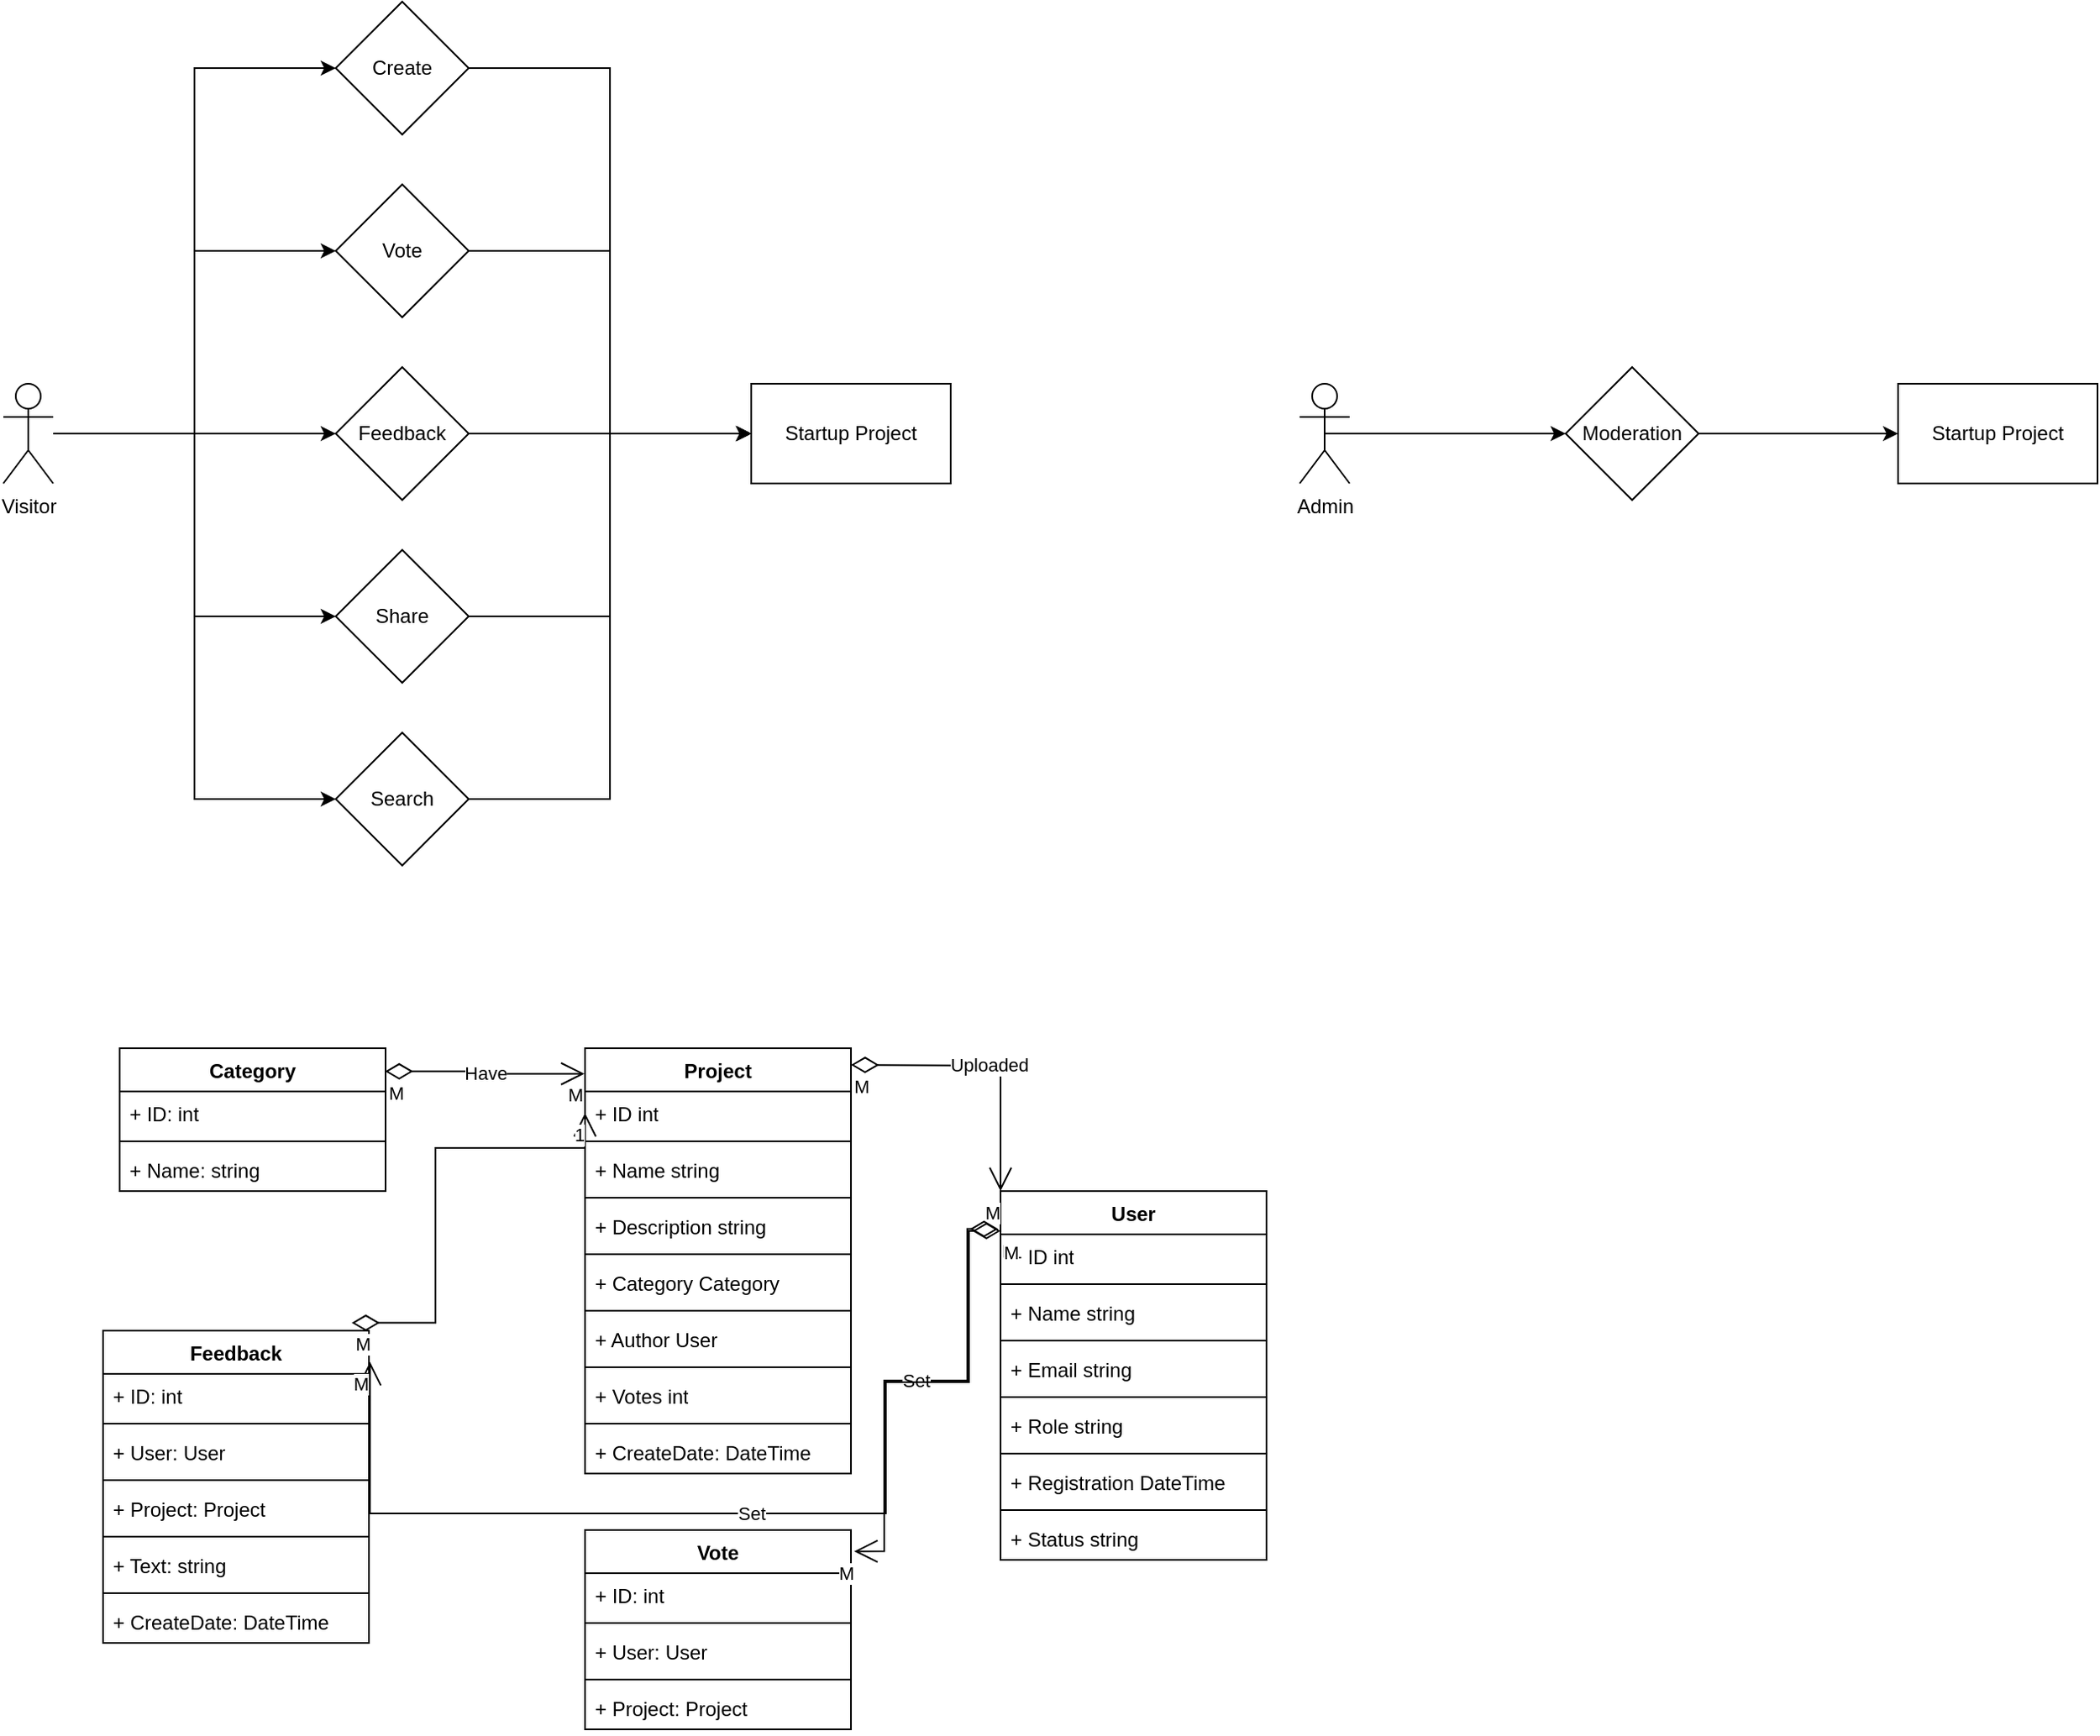 <mxfile version="24.0.4" type="device" pages="4">
  <diagram name="Страница — 1" id="_KKm76lAhpYghTrHJ_O5">
    <mxGraphModel dx="1706" dy="866" grid="1" gridSize="10" guides="1" tooltips="1" connect="1" arrows="1" fold="1" page="1" pageScale="1" pageWidth="827" pageHeight="1169" math="0" shadow="0">
      <root>
        <mxCell id="0" />
        <mxCell id="1" parent="0" />
        <mxCell id="dlEUSkFCkYbr70pydpyF-3" style="edgeStyle=orthogonalEdgeStyle;rounded=0;orthogonalLoop=1;jettySize=auto;html=1;entryX=0;entryY=0.5;entryDx=0;entryDy=0;" edge="1" parent="1" source="dlEUSkFCkYbr70pydpyF-2" target="dlEUSkFCkYbr70pydpyF-7">
          <mxGeometry relative="1" as="geometry">
            <mxPoint x="220" y="180" as="targetPoint" />
          </mxGeometry>
        </mxCell>
        <mxCell id="dlEUSkFCkYbr70pydpyF-16" style="edgeStyle=orthogonalEdgeStyle;rounded=0;orthogonalLoop=1;jettySize=auto;html=1;entryX=0;entryY=0.5;entryDx=0;entryDy=0;" edge="1" parent="1" source="dlEUSkFCkYbr70pydpyF-2" target="dlEUSkFCkYbr70pydpyF-13">
          <mxGeometry relative="1" as="geometry" />
        </mxCell>
        <mxCell id="dlEUSkFCkYbr70pydpyF-21" style="edgeStyle=orthogonalEdgeStyle;rounded=0;orthogonalLoop=1;jettySize=auto;html=1;entryX=0;entryY=0.5;entryDx=0;entryDy=0;" edge="1" parent="1" source="dlEUSkFCkYbr70pydpyF-2" target="dlEUSkFCkYbr70pydpyF-20">
          <mxGeometry relative="1" as="geometry" />
        </mxCell>
        <mxCell id="dlEUSkFCkYbr70pydpyF-25" style="edgeStyle=orthogonalEdgeStyle;rounded=0;orthogonalLoop=1;jettySize=auto;html=1;entryX=0;entryY=0.5;entryDx=0;entryDy=0;" edge="1" parent="1" source="dlEUSkFCkYbr70pydpyF-2" target="dlEUSkFCkYbr70pydpyF-23">
          <mxGeometry relative="1" as="geometry" />
        </mxCell>
        <mxCell id="dlEUSkFCkYbr70pydpyF-2" value="Visitor" style="shape=umlActor;verticalLabelPosition=bottom;verticalAlign=top;html=1;outlineConnect=0;" vertex="1" parent="1">
          <mxGeometry x="50" y="230" width="30" height="60" as="geometry" />
        </mxCell>
        <mxCell id="dlEUSkFCkYbr70pydpyF-9" style="edgeStyle=orthogonalEdgeStyle;rounded=0;orthogonalLoop=1;jettySize=auto;html=1;entryX=0;entryY=0.5;entryDx=0;entryDy=0;" edge="1" parent="1" source="dlEUSkFCkYbr70pydpyF-7" target="dlEUSkFCkYbr70pydpyF-8">
          <mxGeometry relative="1" as="geometry" />
        </mxCell>
        <mxCell id="dlEUSkFCkYbr70pydpyF-7" value="Vote" style="rhombus;whiteSpace=wrap;html=1;" vertex="1" parent="1">
          <mxGeometry x="250" y="110" width="80" height="80" as="geometry" />
        </mxCell>
        <mxCell id="dlEUSkFCkYbr70pydpyF-8" value="Startup Project" style="rounded=0;whiteSpace=wrap;html=1;" vertex="1" parent="1">
          <mxGeometry x="500" y="230" width="120" height="60" as="geometry" />
        </mxCell>
        <mxCell id="dlEUSkFCkYbr70pydpyF-12" value="" style="endArrow=classic;html=1;rounded=0;" edge="1" parent="1" target="dlEUSkFCkYbr70pydpyF-11">
          <mxGeometry width="50" height="50" relative="1" as="geometry">
            <mxPoint x="160" y="260" as="sourcePoint" />
            <mxPoint x="390" y="260" as="targetPoint" />
          </mxGeometry>
        </mxCell>
        <mxCell id="dlEUSkFCkYbr70pydpyF-18" style="edgeStyle=orthogonalEdgeStyle;rounded=0;orthogonalLoop=1;jettySize=auto;html=1;" edge="1" parent="1" source="dlEUSkFCkYbr70pydpyF-11" target="dlEUSkFCkYbr70pydpyF-8">
          <mxGeometry relative="1" as="geometry" />
        </mxCell>
        <mxCell id="dlEUSkFCkYbr70pydpyF-11" value="Feedback" style="rhombus;whiteSpace=wrap;html=1;" vertex="1" parent="1">
          <mxGeometry x="250" y="220" width="80" height="80" as="geometry" />
        </mxCell>
        <mxCell id="dlEUSkFCkYbr70pydpyF-19" style="edgeStyle=orthogonalEdgeStyle;rounded=0;orthogonalLoop=1;jettySize=auto;html=1;entryX=0;entryY=0.5;entryDx=0;entryDy=0;" edge="1" parent="1" source="dlEUSkFCkYbr70pydpyF-13" target="dlEUSkFCkYbr70pydpyF-8">
          <mxGeometry relative="1" as="geometry" />
        </mxCell>
        <mxCell id="dlEUSkFCkYbr70pydpyF-13" value="Share" style="rhombus;whiteSpace=wrap;html=1;" vertex="1" parent="1">
          <mxGeometry x="250" y="330" width="80" height="80" as="geometry" />
        </mxCell>
        <mxCell id="dlEUSkFCkYbr70pydpyF-22" style="edgeStyle=orthogonalEdgeStyle;rounded=0;orthogonalLoop=1;jettySize=auto;html=1;entryX=0;entryY=0.5;entryDx=0;entryDy=0;" edge="1" parent="1" source="dlEUSkFCkYbr70pydpyF-20" target="dlEUSkFCkYbr70pydpyF-8">
          <mxGeometry relative="1" as="geometry" />
        </mxCell>
        <mxCell id="dlEUSkFCkYbr70pydpyF-20" value="Create" style="rhombus;whiteSpace=wrap;html=1;" vertex="1" parent="1">
          <mxGeometry x="250" width="80" height="80" as="geometry" />
        </mxCell>
        <mxCell id="dlEUSkFCkYbr70pydpyF-26" style="edgeStyle=orthogonalEdgeStyle;rounded=0;orthogonalLoop=1;jettySize=auto;html=1;entryX=0;entryY=0.5;entryDx=0;entryDy=0;" edge="1" parent="1" source="dlEUSkFCkYbr70pydpyF-23" target="dlEUSkFCkYbr70pydpyF-8">
          <mxGeometry relative="1" as="geometry" />
        </mxCell>
        <mxCell id="dlEUSkFCkYbr70pydpyF-23" value="Search" style="rhombus;whiteSpace=wrap;html=1;" vertex="1" parent="1">
          <mxGeometry x="250" y="440" width="80" height="80" as="geometry" />
        </mxCell>
        <mxCell id="dlEUSkFCkYbr70pydpyF-46" style="edgeStyle=orthogonalEdgeStyle;rounded=0;orthogonalLoop=1;jettySize=auto;html=1;exitX=0.5;exitY=0.5;exitDx=0;exitDy=0;exitPerimeter=0;" edge="1" parent="1" source="dlEUSkFCkYbr70pydpyF-31" target="dlEUSkFCkYbr70pydpyF-45">
          <mxGeometry relative="1" as="geometry" />
        </mxCell>
        <mxCell id="dlEUSkFCkYbr70pydpyF-31" value="Admin" style="shape=umlActor;verticalLabelPosition=bottom;verticalAlign=top;html=1;outlineConnect=0;" vertex="1" parent="1">
          <mxGeometry x="830" y="230" width="30" height="60" as="geometry" />
        </mxCell>
        <mxCell id="dlEUSkFCkYbr70pydpyF-44" value="Startup Project" style="rounded=0;whiteSpace=wrap;html=1;" vertex="1" parent="1">
          <mxGeometry x="1190" y="230" width="120" height="60" as="geometry" />
        </mxCell>
        <mxCell id="dlEUSkFCkYbr70pydpyF-47" style="edgeStyle=orthogonalEdgeStyle;rounded=0;orthogonalLoop=1;jettySize=auto;html=1;entryX=0;entryY=0.5;entryDx=0;entryDy=0;" edge="1" parent="1" source="dlEUSkFCkYbr70pydpyF-45" target="dlEUSkFCkYbr70pydpyF-44">
          <mxGeometry relative="1" as="geometry" />
        </mxCell>
        <mxCell id="dlEUSkFCkYbr70pydpyF-45" value="Moderation" style="rhombus;whiteSpace=wrap;html=1;" vertex="1" parent="1">
          <mxGeometry x="990" y="220" width="80" height="80" as="geometry" />
        </mxCell>
        <mxCell id="dlEUSkFCkYbr70pydpyF-48" value="Category" style="swimlane;fontStyle=1;align=center;verticalAlign=top;childLayout=stackLayout;horizontal=1;startSize=26;horizontalStack=0;resizeParent=1;resizeParentMax=0;resizeLast=0;collapsible=1;marginBottom=0;whiteSpace=wrap;html=1;" vertex="1" parent="1">
          <mxGeometry x="120" y="630" width="160" height="86" as="geometry" />
        </mxCell>
        <mxCell id="dlEUSkFCkYbr70pydpyF-49" value="+ ID: int" style="text;strokeColor=none;fillColor=none;align=left;verticalAlign=top;spacingLeft=4;spacingRight=4;overflow=hidden;rotatable=0;points=[[0,0.5],[1,0.5]];portConstraint=eastwest;whiteSpace=wrap;html=1;" vertex="1" parent="dlEUSkFCkYbr70pydpyF-48">
          <mxGeometry y="26" width="160" height="26" as="geometry" />
        </mxCell>
        <mxCell id="dlEUSkFCkYbr70pydpyF-50" value="" style="line;strokeWidth=1;fillColor=none;align=left;verticalAlign=middle;spacingTop=-1;spacingLeft=3;spacingRight=3;rotatable=0;labelPosition=right;points=[];portConstraint=eastwest;strokeColor=inherit;" vertex="1" parent="dlEUSkFCkYbr70pydpyF-48">
          <mxGeometry y="52" width="160" height="8" as="geometry" />
        </mxCell>
        <mxCell id="dlEUSkFCkYbr70pydpyF-51" value="+ Name: string" style="text;strokeColor=none;fillColor=none;align=left;verticalAlign=top;spacingLeft=4;spacingRight=4;overflow=hidden;rotatable=0;points=[[0,0.5],[1,0.5]];portConstraint=eastwest;whiteSpace=wrap;html=1;" vertex="1" parent="dlEUSkFCkYbr70pydpyF-48">
          <mxGeometry y="60" width="160" height="26" as="geometry" />
        </mxCell>
        <mxCell id="dlEUSkFCkYbr70pydpyF-52" value="User" style="swimlane;fontStyle=1;align=center;verticalAlign=top;childLayout=stackLayout;horizontal=1;startSize=26;horizontalStack=0;resizeParent=1;resizeParentMax=0;resizeLast=0;collapsible=1;marginBottom=0;whiteSpace=wrap;html=1;" vertex="1" parent="1">
          <mxGeometry x="650" y="716" width="160" height="222" as="geometry">
            <mxRectangle x="460" y="660" width="70" height="30" as="alternateBounds" />
          </mxGeometry>
        </mxCell>
        <mxCell id="dlEUSkFCkYbr70pydpyF-53" value="+ ID int" style="text;strokeColor=none;fillColor=none;align=left;verticalAlign=top;spacingLeft=4;spacingRight=4;overflow=hidden;rotatable=0;points=[[0,0.5],[1,0.5]];portConstraint=eastwest;whiteSpace=wrap;html=1;" vertex="1" parent="dlEUSkFCkYbr70pydpyF-52">
          <mxGeometry y="26" width="160" height="26" as="geometry" />
        </mxCell>
        <mxCell id="dlEUSkFCkYbr70pydpyF-54" value="" style="line;strokeWidth=1;fillColor=none;align=left;verticalAlign=middle;spacingTop=-1;spacingLeft=3;spacingRight=3;rotatable=0;labelPosition=right;points=[];portConstraint=eastwest;strokeColor=inherit;" vertex="1" parent="dlEUSkFCkYbr70pydpyF-52">
          <mxGeometry y="52" width="160" height="8" as="geometry" />
        </mxCell>
        <mxCell id="dlEUSkFCkYbr70pydpyF-55" value="+ Name string" style="text;strokeColor=none;fillColor=none;align=left;verticalAlign=top;spacingLeft=4;spacingRight=4;overflow=hidden;rotatable=0;points=[[0,0.5],[1,0.5]];portConstraint=eastwest;whiteSpace=wrap;html=1;" vertex="1" parent="dlEUSkFCkYbr70pydpyF-52">
          <mxGeometry y="60" width="160" height="26" as="geometry" />
        </mxCell>
        <mxCell id="dlEUSkFCkYbr70pydpyF-61" value="" style="line;strokeWidth=1;fillColor=none;align=left;verticalAlign=middle;spacingTop=-1;spacingLeft=3;spacingRight=3;rotatable=0;labelPosition=right;points=[];portConstraint=eastwest;strokeColor=inherit;" vertex="1" parent="dlEUSkFCkYbr70pydpyF-52">
          <mxGeometry y="86" width="160" height="8" as="geometry" />
        </mxCell>
        <mxCell id="dlEUSkFCkYbr70pydpyF-60" value="+ Email string" style="text;strokeColor=none;fillColor=none;align=left;verticalAlign=top;spacingLeft=4;spacingRight=4;overflow=hidden;rotatable=0;points=[[0,0.5],[1,0.5]];portConstraint=eastwest;whiteSpace=wrap;html=1;" vertex="1" parent="dlEUSkFCkYbr70pydpyF-52">
          <mxGeometry y="94" width="160" height="26" as="geometry" />
        </mxCell>
        <mxCell id="dlEUSkFCkYbr70pydpyF-65" value="" style="line;strokeWidth=1;fillColor=none;align=left;verticalAlign=middle;spacingTop=-1;spacingLeft=3;spacingRight=3;rotatable=0;labelPosition=right;points=[];portConstraint=eastwest;strokeColor=inherit;" vertex="1" parent="dlEUSkFCkYbr70pydpyF-52">
          <mxGeometry y="120" width="160" height="8" as="geometry" />
        </mxCell>
        <mxCell id="dlEUSkFCkYbr70pydpyF-62" value="+ Role string" style="text;strokeColor=none;fillColor=none;align=left;verticalAlign=top;spacingLeft=4;spacingRight=4;overflow=hidden;rotatable=0;points=[[0,0.5],[1,0.5]];portConstraint=eastwest;whiteSpace=wrap;html=1;" vertex="1" parent="dlEUSkFCkYbr70pydpyF-52">
          <mxGeometry y="128" width="160" height="26" as="geometry" />
        </mxCell>
        <mxCell id="dlEUSkFCkYbr70pydpyF-66" value="" style="line;strokeWidth=1;fillColor=none;align=left;verticalAlign=middle;spacingTop=-1;spacingLeft=3;spacingRight=3;rotatable=0;labelPosition=right;points=[];portConstraint=eastwest;strokeColor=inherit;" vertex="1" parent="dlEUSkFCkYbr70pydpyF-52">
          <mxGeometry y="154" width="160" height="8" as="geometry" />
        </mxCell>
        <mxCell id="dlEUSkFCkYbr70pydpyF-63" value="+ Registration DateTime" style="text;strokeColor=none;fillColor=none;align=left;verticalAlign=top;spacingLeft=4;spacingRight=4;overflow=hidden;rotatable=0;points=[[0,0.5],[1,0.5]];portConstraint=eastwest;whiteSpace=wrap;html=1;" vertex="1" parent="dlEUSkFCkYbr70pydpyF-52">
          <mxGeometry y="162" width="160" height="26" as="geometry" />
        </mxCell>
        <mxCell id="dlEUSkFCkYbr70pydpyF-67" value="" style="line;strokeWidth=1;fillColor=none;align=left;verticalAlign=middle;spacingTop=-1;spacingLeft=3;spacingRight=3;rotatable=0;labelPosition=right;points=[];portConstraint=eastwest;strokeColor=inherit;" vertex="1" parent="dlEUSkFCkYbr70pydpyF-52">
          <mxGeometry y="188" width="160" height="8" as="geometry" />
        </mxCell>
        <mxCell id="dlEUSkFCkYbr70pydpyF-64" value="+ Status string" style="text;strokeColor=none;fillColor=none;align=left;verticalAlign=top;spacingLeft=4;spacingRight=4;overflow=hidden;rotatable=0;points=[[0,0.5],[1,0.5]];portConstraint=eastwest;whiteSpace=wrap;html=1;" vertex="1" parent="dlEUSkFCkYbr70pydpyF-52">
          <mxGeometry y="196" width="160" height="26" as="geometry" />
        </mxCell>
        <mxCell id="dlEUSkFCkYbr70pydpyF-72" value="Project" style="swimlane;fontStyle=1;align=center;verticalAlign=top;childLayout=stackLayout;horizontal=1;startSize=26;horizontalStack=0;resizeParent=1;resizeParentMax=0;resizeLast=0;collapsible=1;marginBottom=0;whiteSpace=wrap;html=1;" vertex="1" parent="1">
          <mxGeometry x="400" y="630" width="160" height="256" as="geometry">
            <mxRectangle x="460" y="660" width="70" height="30" as="alternateBounds" />
          </mxGeometry>
        </mxCell>
        <mxCell id="dlEUSkFCkYbr70pydpyF-73" value="+ ID int" style="text;strokeColor=none;fillColor=none;align=left;verticalAlign=top;spacingLeft=4;spacingRight=4;overflow=hidden;rotatable=0;points=[[0,0.5],[1,0.5]];portConstraint=eastwest;whiteSpace=wrap;html=1;" vertex="1" parent="dlEUSkFCkYbr70pydpyF-72">
          <mxGeometry y="26" width="160" height="26" as="geometry" />
        </mxCell>
        <mxCell id="dlEUSkFCkYbr70pydpyF-74" value="" style="line;strokeWidth=1;fillColor=none;align=left;verticalAlign=middle;spacingTop=-1;spacingLeft=3;spacingRight=3;rotatable=0;labelPosition=right;points=[];portConstraint=eastwest;strokeColor=inherit;" vertex="1" parent="dlEUSkFCkYbr70pydpyF-72">
          <mxGeometry y="52" width="160" height="8" as="geometry" />
        </mxCell>
        <mxCell id="dlEUSkFCkYbr70pydpyF-75" value="+ Name string" style="text;strokeColor=none;fillColor=none;align=left;verticalAlign=top;spacingLeft=4;spacingRight=4;overflow=hidden;rotatable=0;points=[[0,0.5],[1,0.5]];portConstraint=eastwest;whiteSpace=wrap;html=1;" vertex="1" parent="dlEUSkFCkYbr70pydpyF-72">
          <mxGeometry y="60" width="160" height="26" as="geometry" />
        </mxCell>
        <mxCell id="dlEUSkFCkYbr70pydpyF-76" value="" style="line;strokeWidth=1;fillColor=none;align=left;verticalAlign=middle;spacingTop=-1;spacingLeft=3;spacingRight=3;rotatable=0;labelPosition=right;points=[];portConstraint=eastwest;strokeColor=inherit;" vertex="1" parent="dlEUSkFCkYbr70pydpyF-72">
          <mxGeometry y="86" width="160" height="8" as="geometry" />
        </mxCell>
        <mxCell id="dlEUSkFCkYbr70pydpyF-77" value="+ Description string" style="text;strokeColor=none;fillColor=none;align=left;verticalAlign=top;spacingLeft=4;spacingRight=4;overflow=hidden;rotatable=0;points=[[0,0.5],[1,0.5]];portConstraint=eastwest;whiteSpace=wrap;html=1;" vertex="1" parent="dlEUSkFCkYbr70pydpyF-72">
          <mxGeometry y="94" width="160" height="26" as="geometry" />
        </mxCell>
        <mxCell id="dlEUSkFCkYbr70pydpyF-78" value="" style="line;strokeWidth=1;fillColor=none;align=left;verticalAlign=middle;spacingTop=-1;spacingLeft=3;spacingRight=3;rotatable=0;labelPosition=right;points=[];portConstraint=eastwest;strokeColor=inherit;" vertex="1" parent="dlEUSkFCkYbr70pydpyF-72">
          <mxGeometry y="120" width="160" height="8" as="geometry" />
        </mxCell>
        <mxCell id="dlEUSkFCkYbr70pydpyF-79" value="+ Category Category" style="text;strokeColor=none;fillColor=none;align=left;verticalAlign=top;spacingLeft=4;spacingRight=4;overflow=hidden;rotatable=0;points=[[0,0.5],[1,0.5]];portConstraint=eastwest;whiteSpace=wrap;html=1;" vertex="1" parent="dlEUSkFCkYbr70pydpyF-72">
          <mxGeometry y="128" width="160" height="26" as="geometry" />
        </mxCell>
        <mxCell id="dlEUSkFCkYbr70pydpyF-80" value="" style="line;strokeWidth=1;fillColor=none;align=left;verticalAlign=middle;spacingTop=-1;spacingLeft=3;spacingRight=3;rotatable=0;labelPosition=right;points=[];portConstraint=eastwest;strokeColor=inherit;" vertex="1" parent="dlEUSkFCkYbr70pydpyF-72">
          <mxGeometry y="154" width="160" height="8" as="geometry" />
        </mxCell>
        <mxCell id="dlEUSkFCkYbr70pydpyF-81" value="+ Author User" style="text;strokeColor=none;fillColor=none;align=left;verticalAlign=top;spacingLeft=4;spacingRight=4;overflow=hidden;rotatable=0;points=[[0,0.5],[1,0.5]];portConstraint=eastwest;whiteSpace=wrap;html=1;" vertex="1" parent="dlEUSkFCkYbr70pydpyF-72">
          <mxGeometry y="162" width="160" height="26" as="geometry" />
        </mxCell>
        <mxCell id="dlEUSkFCkYbr70pydpyF-82" value="" style="line;strokeWidth=1;fillColor=none;align=left;verticalAlign=middle;spacingTop=-1;spacingLeft=3;spacingRight=3;rotatable=0;labelPosition=right;points=[];portConstraint=eastwest;strokeColor=inherit;" vertex="1" parent="dlEUSkFCkYbr70pydpyF-72">
          <mxGeometry y="188" width="160" height="8" as="geometry" />
        </mxCell>
        <mxCell id="dlEUSkFCkYbr70pydpyF-83" value="+ Votes int" style="text;strokeColor=none;fillColor=none;align=left;verticalAlign=top;spacingLeft=4;spacingRight=4;overflow=hidden;rotatable=0;points=[[0,0.5],[1,0.5]];portConstraint=eastwest;whiteSpace=wrap;html=1;" vertex="1" parent="dlEUSkFCkYbr70pydpyF-72">
          <mxGeometry y="196" width="160" height="26" as="geometry" />
        </mxCell>
        <mxCell id="dlEUSkFCkYbr70pydpyF-85" value="" style="line;strokeWidth=1;fillColor=none;align=left;verticalAlign=middle;spacingTop=-1;spacingLeft=3;spacingRight=3;rotatable=0;labelPosition=right;points=[];portConstraint=eastwest;strokeColor=inherit;" vertex="1" parent="dlEUSkFCkYbr70pydpyF-72">
          <mxGeometry y="222" width="160" height="8" as="geometry" />
        </mxCell>
        <mxCell id="dlEUSkFCkYbr70pydpyF-84" value="+ CreateDate: DateTime" style="text;strokeColor=none;fillColor=none;align=left;verticalAlign=top;spacingLeft=4;spacingRight=4;overflow=hidden;rotatable=0;points=[[0,0.5],[1,0.5]];portConstraint=eastwest;whiteSpace=wrap;html=1;" vertex="1" parent="dlEUSkFCkYbr70pydpyF-72">
          <mxGeometry y="230" width="160" height="26" as="geometry" />
        </mxCell>
        <mxCell id="dlEUSkFCkYbr70pydpyF-86" value="Vote" style="swimlane;fontStyle=1;align=center;verticalAlign=top;childLayout=stackLayout;horizontal=1;startSize=26;horizontalStack=0;resizeParent=1;resizeParentMax=0;resizeLast=0;collapsible=1;marginBottom=0;whiteSpace=wrap;html=1;" vertex="1" parent="1">
          <mxGeometry x="400" y="920" width="160" height="120" as="geometry" />
        </mxCell>
        <mxCell id="dlEUSkFCkYbr70pydpyF-87" value="+ ID: int" style="text;strokeColor=none;fillColor=none;align=left;verticalAlign=top;spacingLeft=4;spacingRight=4;overflow=hidden;rotatable=0;points=[[0,0.5],[1,0.5]];portConstraint=eastwest;whiteSpace=wrap;html=1;" vertex="1" parent="dlEUSkFCkYbr70pydpyF-86">
          <mxGeometry y="26" width="160" height="26" as="geometry" />
        </mxCell>
        <mxCell id="dlEUSkFCkYbr70pydpyF-88" value="" style="line;strokeWidth=1;fillColor=none;align=left;verticalAlign=middle;spacingTop=-1;spacingLeft=3;spacingRight=3;rotatable=0;labelPosition=right;points=[];portConstraint=eastwest;strokeColor=inherit;" vertex="1" parent="dlEUSkFCkYbr70pydpyF-86">
          <mxGeometry y="52" width="160" height="8" as="geometry" />
        </mxCell>
        <mxCell id="dlEUSkFCkYbr70pydpyF-89" value="+ User: User" style="text;strokeColor=none;fillColor=none;align=left;verticalAlign=top;spacingLeft=4;spacingRight=4;overflow=hidden;rotatable=0;points=[[0,0.5],[1,0.5]];portConstraint=eastwest;whiteSpace=wrap;html=1;" vertex="1" parent="dlEUSkFCkYbr70pydpyF-86">
          <mxGeometry y="60" width="160" height="26" as="geometry" />
        </mxCell>
        <mxCell id="dlEUSkFCkYbr70pydpyF-92" value="" style="line;strokeWidth=1;fillColor=none;align=left;verticalAlign=middle;spacingTop=-1;spacingLeft=3;spacingRight=3;rotatable=0;labelPosition=right;points=[];portConstraint=eastwest;strokeColor=inherit;" vertex="1" parent="dlEUSkFCkYbr70pydpyF-86">
          <mxGeometry y="86" width="160" height="8" as="geometry" />
        </mxCell>
        <mxCell id="dlEUSkFCkYbr70pydpyF-90" value="+ Project: Project" style="text;strokeColor=none;fillColor=none;align=left;verticalAlign=top;spacingLeft=4;spacingRight=4;overflow=hidden;rotatable=0;points=[[0,0.5],[1,0.5]];portConstraint=eastwest;whiteSpace=wrap;html=1;" vertex="1" parent="dlEUSkFCkYbr70pydpyF-86">
          <mxGeometry y="94" width="160" height="26" as="geometry" />
        </mxCell>
        <mxCell id="dlEUSkFCkYbr70pydpyF-98" value="Feedback" style="swimlane;fontStyle=1;align=center;verticalAlign=top;childLayout=stackLayout;horizontal=1;startSize=26;horizontalStack=0;resizeParent=1;resizeParentMax=0;resizeLast=0;collapsible=1;marginBottom=0;whiteSpace=wrap;html=1;" vertex="1" parent="1">
          <mxGeometry x="110" y="800" width="160" height="188" as="geometry" />
        </mxCell>
        <mxCell id="dlEUSkFCkYbr70pydpyF-99" value="+ ID: int" style="text;strokeColor=none;fillColor=none;align=left;verticalAlign=top;spacingLeft=4;spacingRight=4;overflow=hidden;rotatable=0;points=[[0,0.5],[1,0.5]];portConstraint=eastwest;whiteSpace=wrap;html=1;" vertex="1" parent="dlEUSkFCkYbr70pydpyF-98">
          <mxGeometry y="26" width="160" height="26" as="geometry" />
        </mxCell>
        <mxCell id="dlEUSkFCkYbr70pydpyF-100" value="" style="line;strokeWidth=1;fillColor=none;align=left;verticalAlign=middle;spacingTop=-1;spacingLeft=3;spacingRight=3;rotatable=0;labelPosition=right;points=[];portConstraint=eastwest;strokeColor=inherit;" vertex="1" parent="dlEUSkFCkYbr70pydpyF-98">
          <mxGeometry y="52" width="160" height="8" as="geometry" />
        </mxCell>
        <mxCell id="dlEUSkFCkYbr70pydpyF-101" value="+ User: User" style="text;strokeColor=none;fillColor=none;align=left;verticalAlign=top;spacingLeft=4;spacingRight=4;overflow=hidden;rotatable=0;points=[[0,0.5],[1,0.5]];portConstraint=eastwest;whiteSpace=wrap;html=1;" vertex="1" parent="dlEUSkFCkYbr70pydpyF-98">
          <mxGeometry y="60" width="160" height="26" as="geometry" />
        </mxCell>
        <mxCell id="dlEUSkFCkYbr70pydpyF-102" value="" style="line;strokeWidth=1;fillColor=none;align=left;verticalAlign=middle;spacingTop=-1;spacingLeft=3;spacingRight=3;rotatable=0;labelPosition=right;points=[];portConstraint=eastwest;strokeColor=inherit;" vertex="1" parent="dlEUSkFCkYbr70pydpyF-98">
          <mxGeometry y="86" width="160" height="8" as="geometry" />
        </mxCell>
        <mxCell id="dlEUSkFCkYbr70pydpyF-103" value="+ Project: Project" style="text;strokeColor=none;fillColor=none;align=left;verticalAlign=top;spacingLeft=4;spacingRight=4;overflow=hidden;rotatable=0;points=[[0,0.5],[1,0.5]];portConstraint=eastwest;whiteSpace=wrap;html=1;" vertex="1" parent="dlEUSkFCkYbr70pydpyF-98">
          <mxGeometry y="94" width="160" height="26" as="geometry" />
        </mxCell>
        <mxCell id="dlEUSkFCkYbr70pydpyF-105" value="" style="line;strokeWidth=1;fillColor=none;align=left;verticalAlign=middle;spacingTop=-1;spacingLeft=3;spacingRight=3;rotatable=0;labelPosition=right;points=[];portConstraint=eastwest;strokeColor=inherit;" vertex="1" parent="dlEUSkFCkYbr70pydpyF-98">
          <mxGeometry y="120" width="160" height="8" as="geometry" />
        </mxCell>
        <mxCell id="dlEUSkFCkYbr70pydpyF-104" value="+ Text: string" style="text;strokeColor=none;fillColor=none;align=left;verticalAlign=top;spacingLeft=4;spacingRight=4;overflow=hidden;rotatable=0;points=[[0,0.5],[1,0.5]];portConstraint=eastwest;whiteSpace=wrap;html=1;" vertex="1" parent="dlEUSkFCkYbr70pydpyF-98">
          <mxGeometry y="128" width="160" height="26" as="geometry" />
        </mxCell>
        <mxCell id="dlEUSkFCkYbr70pydpyF-107" value="" style="line;strokeWidth=1;fillColor=none;align=left;verticalAlign=middle;spacingTop=-1;spacingLeft=3;spacingRight=3;rotatable=0;labelPosition=right;points=[];portConstraint=eastwest;strokeColor=inherit;" vertex="1" parent="dlEUSkFCkYbr70pydpyF-98">
          <mxGeometry y="154" width="160" height="8" as="geometry" />
        </mxCell>
        <mxCell id="dlEUSkFCkYbr70pydpyF-106" value="+ CreateDate: DateTime" style="text;strokeColor=none;fillColor=none;align=left;verticalAlign=top;spacingLeft=4;spacingRight=4;overflow=hidden;rotatable=0;points=[[0,0.5],[1,0.5]];portConstraint=eastwest;whiteSpace=wrap;html=1;" vertex="1" parent="dlEUSkFCkYbr70pydpyF-98">
          <mxGeometry y="162" width="160" height="26" as="geometry" />
        </mxCell>
        <mxCell id="dlEUSkFCkYbr70pydpyF-108" value="Have" style="endArrow=open;html=1;endSize=12;startArrow=diamondThin;startSize=14;startFill=0;edgeStyle=orthogonalEdgeStyle;rounded=0;exitX=0.998;exitY=0.162;exitDx=0;exitDy=0;exitPerimeter=0;entryX=-0.002;entryY=0.06;entryDx=0;entryDy=0;entryPerimeter=0;" edge="1" parent="1" source="dlEUSkFCkYbr70pydpyF-48" target="dlEUSkFCkYbr70pydpyF-72">
          <mxGeometry relative="1" as="geometry">
            <mxPoint x="310" y="920" as="sourcePoint" />
            <mxPoint x="470" y="920" as="targetPoint" />
          </mxGeometry>
        </mxCell>
        <mxCell id="dlEUSkFCkYbr70pydpyF-109" value="M" style="edgeLabel;resizable=0;html=1;align=left;verticalAlign=top;" connectable="0" vertex="1" parent="dlEUSkFCkYbr70pydpyF-108">
          <mxGeometry x="-1" relative="1" as="geometry" />
        </mxCell>
        <mxCell id="dlEUSkFCkYbr70pydpyF-110" value="M" style="edgeLabel;resizable=0;html=1;align=right;verticalAlign=top;" connectable="0" vertex="1" parent="dlEUSkFCkYbr70pydpyF-108">
          <mxGeometry x="1" relative="1" as="geometry" />
        </mxCell>
        <mxCell id="dlEUSkFCkYbr70pydpyF-111" value="Uploaded" style="endArrow=open;html=1;endSize=12;startArrow=diamondThin;startSize=14;startFill=0;edgeStyle=orthogonalEdgeStyle;rounded=0;exitX=0.998;exitY=0.162;exitDx=0;exitDy=0;exitPerimeter=0;entryX=0;entryY=0;entryDx=0;entryDy=0;" edge="1" parent="1" target="dlEUSkFCkYbr70pydpyF-52">
          <mxGeometry relative="1" as="geometry">
            <mxPoint x="560" y="640" as="sourcePoint" />
            <mxPoint x="680" y="641" as="targetPoint" />
          </mxGeometry>
        </mxCell>
        <mxCell id="dlEUSkFCkYbr70pydpyF-112" value="M" style="edgeLabel;resizable=0;html=1;align=left;verticalAlign=top;" connectable="0" vertex="1" parent="dlEUSkFCkYbr70pydpyF-111">
          <mxGeometry x="-1" relative="1" as="geometry" />
        </mxCell>
        <mxCell id="dlEUSkFCkYbr70pydpyF-113" value="M" style="edgeLabel;resizable=0;html=1;align=right;verticalAlign=top;" connectable="0" vertex="1" parent="dlEUSkFCkYbr70pydpyF-111">
          <mxGeometry x="1" relative="1" as="geometry" />
        </mxCell>
        <mxCell id="dlEUSkFCkYbr70pydpyF-114" value="Set" style="endArrow=open;html=1;endSize=12;startArrow=diamondThin;startSize=14;startFill=0;edgeStyle=orthogonalEdgeStyle;rounded=0;exitX=-0.009;exitY=-0.124;exitDx=0;exitDy=0;exitPerimeter=0;entryX=1.012;entryY=0.107;entryDx=0;entryDy=0;entryPerimeter=0;" edge="1" parent="1" source="dlEUSkFCkYbr70pydpyF-53" target="dlEUSkFCkYbr70pydpyF-86">
          <mxGeometry relative="1" as="geometry">
            <mxPoint x="290" y="654" as="sourcePoint" />
            <mxPoint x="410" y="655" as="targetPoint" />
            <Array as="points">
              <mxPoint x="630" y="739" />
              <mxPoint x="630" y="830" />
              <mxPoint x="580" y="830" />
              <mxPoint x="580" y="933" />
            </Array>
          </mxGeometry>
        </mxCell>
        <mxCell id="dlEUSkFCkYbr70pydpyF-115" value="M" style="edgeLabel;resizable=0;html=1;align=left;verticalAlign=top;" connectable="0" vertex="1" parent="dlEUSkFCkYbr70pydpyF-114">
          <mxGeometry x="-1" relative="1" as="geometry" />
        </mxCell>
        <mxCell id="dlEUSkFCkYbr70pydpyF-116" value="M" style="edgeLabel;resizable=0;html=1;align=right;verticalAlign=top;" connectable="0" vertex="1" parent="dlEUSkFCkYbr70pydpyF-114">
          <mxGeometry x="1" relative="1" as="geometry" />
        </mxCell>
        <mxCell id="dlEUSkFCkYbr70pydpyF-120" value="Set" style="endArrow=open;html=1;endSize=12;startArrow=diamondThin;startSize=14;startFill=0;edgeStyle=orthogonalEdgeStyle;rounded=0;exitX=-0.009;exitY=-0.124;exitDx=0;exitDy=0;exitPerimeter=0;entryX=1.004;entryY=0.1;entryDx=0;entryDy=0;entryPerimeter=0;" edge="1" parent="1" target="dlEUSkFCkYbr70pydpyF-98">
          <mxGeometry relative="1" as="geometry">
            <mxPoint x="650" y="740" as="sourcePoint" />
            <mxPoint x="430" y="1092.182" as="targetPoint" />
            <Array as="points">
              <mxPoint x="631" y="740" />
              <mxPoint x="631" y="831" />
              <mxPoint x="581" y="831" />
              <mxPoint x="581" y="910" />
              <mxPoint x="271" y="910" />
            </Array>
          </mxGeometry>
        </mxCell>
        <mxCell id="dlEUSkFCkYbr70pydpyF-121" value="M" style="edgeLabel;resizable=0;html=1;align=left;verticalAlign=top;" connectable="0" vertex="1" parent="dlEUSkFCkYbr70pydpyF-120">
          <mxGeometry x="-1" relative="1" as="geometry" />
        </mxCell>
        <mxCell id="dlEUSkFCkYbr70pydpyF-122" value="M" style="edgeLabel;resizable=0;html=1;align=right;verticalAlign=top;" connectable="0" vertex="1" parent="dlEUSkFCkYbr70pydpyF-120">
          <mxGeometry x="1" relative="1" as="geometry" />
        </mxCell>
        <mxCell id="dlEUSkFCkYbr70pydpyF-123" value="" style="endArrow=open;html=1;endSize=12;startArrow=diamondThin;startSize=14;startFill=0;edgeStyle=orthogonalEdgeStyle;rounded=0;exitX=0.935;exitY=-0.025;exitDx=0;exitDy=0;exitPerimeter=0;entryX=0;entryY=0.5;entryDx=0;entryDy=0;" edge="1" parent="1" source="dlEUSkFCkYbr70pydpyF-98" target="dlEUSkFCkYbr70pydpyF-73">
          <mxGeometry relative="1" as="geometry">
            <mxPoint x="250" y="760" as="sourcePoint" />
            <mxPoint x="410" y="760" as="targetPoint" />
            <Array as="points">
              <mxPoint x="310" y="795" />
              <mxPoint x="310" y="690" />
              <mxPoint x="400" y="690" />
            </Array>
          </mxGeometry>
        </mxCell>
        <mxCell id="dlEUSkFCkYbr70pydpyF-124" value="M" style="edgeLabel;resizable=0;html=1;align=left;verticalAlign=top;" connectable="0" vertex="1" parent="dlEUSkFCkYbr70pydpyF-123">
          <mxGeometry x="-1" relative="1" as="geometry" />
        </mxCell>
        <mxCell id="dlEUSkFCkYbr70pydpyF-125" value="1" style="edgeLabel;resizable=0;html=1;align=right;verticalAlign=top;" connectable="0" vertex="1" parent="dlEUSkFCkYbr70pydpyF-123">
          <mxGeometry x="1" relative="1" as="geometry" />
        </mxCell>
      </root>
    </mxGraphModel>
  </diagram>
  <diagram id="t8t88jS2KTW6II1kT49K" name="Страница — 2">
    <mxGraphModel dx="1194" dy="606" grid="1" gridSize="10" guides="1" tooltips="1" connect="1" arrows="1" fold="1" page="1" pageScale="1" pageWidth="827" pageHeight="1169" math="0" shadow="0">
      <root>
        <mxCell id="0" />
        <mxCell id="1" parent="0" />
        <mxCell id="e63COPfab-_OsuprMD1O-1" value="Category" style="swimlane;fontStyle=1;align=center;verticalAlign=top;childLayout=stackLayout;horizontal=1;startSize=26;horizontalStack=0;resizeParent=1;resizeParentMax=0;resizeLast=0;collapsible=1;marginBottom=0;whiteSpace=wrap;html=1;" vertex="1" parent="1">
          <mxGeometry x="74" y="230" width="160" height="86" as="geometry" />
        </mxCell>
        <mxCell id="e63COPfab-_OsuprMD1O-2" value="+ ID: int" style="text;strokeColor=none;fillColor=none;align=left;verticalAlign=top;spacingLeft=4;spacingRight=4;overflow=hidden;rotatable=0;points=[[0,0.5],[1,0.5]];portConstraint=eastwest;whiteSpace=wrap;html=1;" vertex="1" parent="e63COPfab-_OsuprMD1O-1">
          <mxGeometry y="26" width="160" height="26" as="geometry" />
        </mxCell>
        <mxCell id="e63COPfab-_OsuprMD1O-3" value="" style="line;strokeWidth=1;fillColor=none;align=left;verticalAlign=middle;spacingTop=-1;spacingLeft=3;spacingRight=3;rotatable=0;labelPosition=right;points=[];portConstraint=eastwest;strokeColor=inherit;" vertex="1" parent="e63COPfab-_OsuprMD1O-1">
          <mxGeometry y="52" width="160" height="8" as="geometry" />
        </mxCell>
        <mxCell id="e63COPfab-_OsuprMD1O-4" value="+ Name: string" style="text;strokeColor=none;fillColor=none;align=left;verticalAlign=top;spacingLeft=4;spacingRight=4;overflow=hidden;rotatable=0;points=[[0,0.5],[1,0.5]];portConstraint=eastwest;whiteSpace=wrap;html=1;" vertex="1" parent="e63COPfab-_OsuprMD1O-1">
          <mxGeometry y="60" width="160" height="26" as="geometry" />
        </mxCell>
        <mxCell id="e63COPfab-_OsuprMD1O-5" value="User" style="swimlane;fontStyle=1;align=center;verticalAlign=top;childLayout=stackLayout;horizontal=1;startSize=26;horizontalStack=0;resizeParent=1;resizeParentMax=0;resizeLast=0;collapsible=1;marginBottom=0;whiteSpace=wrap;html=1;" vertex="1" parent="1">
          <mxGeometry x="604" y="316" width="160" height="222" as="geometry">
            <mxRectangle x="460" y="660" width="70" height="30" as="alternateBounds" />
          </mxGeometry>
        </mxCell>
        <mxCell id="e63COPfab-_OsuprMD1O-6" value="+ ID int" style="text;strokeColor=none;fillColor=none;align=left;verticalAlign=top;spacingLeft=4;spacingRight=4;overflow=hidden;rotatable=0;points=[[0,0.5],[1,0.5]];portConstraint=eastwest;whiteSpace=wrap;html=1;" vertex="1" parent="e63COPfab-_OsuprMD1O-5">
          <mxGeometry y="26" width="160" height="26" as="geometry" />
        </mxCell>
        <mxCell id="e63COPfab-_OsuprMD1O-7" value="" style="line;strokeWidth=1;fillColor=none;align=left;verticalAlign=middle;spacingTop=-1;spacingLeft=3;spacingRight=3;rotatable=0;labelPosition=right;points=[];portConstraint=eastwest;strokeColor=inherit;" vertex="1" parent="e63COPfab-_OsuprMD1O-5">
          <mxGeometry y="52" width="160" height="8" as="geometry" />
        </mxCell>
        <mxCell id="e63COPfab-_OsuprMD1O-8" value="+ Name string" style="text;strokeColor=none;fillColor=none;align=left;verticalAlign=top;spacingLeft=4;spacingRight=4;overflow=hidden;rotatable=0;points=[[0,0.5],[1,0.5]];portConstraint=eastwest;whiteSpace=wrap;html=1;" vertex="1" parent="e63COPfab-_OsuprMD1O-5">
          <mxGeometry y="60" width="160" height="26" as="geometry" />
        </mxCell>
        <mxCell id="e63COPfab-_OsuprMD1O-9" value="" style="line;strokeWidth=1;fillColor=none;align=left;verticalAlign=middle;spacingTop=-1;spacingLeft=3;spacingRight=3;rotatable=0;labelPosition=right;points=[];portConstraint=eastwest;strokeColor=inherit;" vertex="1" parent="e63COPfab-_OsuprMD1O-5">
          <mxGeometry y="86" width="160" height="8" as="geometry" />
        </mxCell>
        <mxCell id="e63COPfab-_OsuprMD1O-10" value="+ Email string" style="text;strokeColor=none;fillColor=none;align=left;verticalAlign=top;spacingLeft=4;spacingRight=4;overflow=hidden;rotatable=0;points=[[0,0.5],[1,0.5]];portConstraint=eastwest;whiteSpace=wrap;html=1;" vertex="1" parent="e63COPfab-_OsuprMD1O-5">
          <mxGeometry y="94" width="160" height="26" as="geometry" />
        </mxCell>
        <mxCell id="e63COPfab-_OsuprMD1O-11" value="" style="line;strokeWidth=1;fillColor=none;align=left;verticalAlign=middle;spacingTop=-1;spacingLeft=3;spacingRight=3;rotatable=0;labelPosition=right;points=[];portConstraint=eastwest;strokeColor=inherit;" vertex="1" parent="e63COPfab-_OsuprMD1O-5">
          <mxGeometry y="120" width="160" height="8" as="geometry" />
        </mxCell>
        <mxCell id="e63COPfab-_OsuprMD1O-12" value="+ Role string" style="text;strokeColor=none;fillColor=none;align=left;verticalAlign=top;spacingLeft=4;spacingRight=4;overflow=hidden;rotatable=0;points=[[0,0.5],[1,0.5]];portConstraint=eastwest;whiteSpace=wrap;html=1;" vertex="1" parent="e63COPfab-_OsuprMD1O-5">
          <mxGeometry y="128" width="160" height="26" as="geometry" />
        </mxCell>
        <mxCell id="e63COPfab-_OsuprMD1O-13" value="" style="line;strokeWidth=1;fillColor=none;align=left;verticalAlign=middle;spacingTop=-1;spacingLeft=3;spacingRight=3;rotatable=0;labelPosition=right;points=[];portConstraint=eastwest;strokeColor=inherit;" vertex="1" parent="e63COPfab-_OsuprMD1O-5">
          <mxGeometry y="154" width="160" height="8" as="geometry" />
        </mxCell>
        <mxCell id="e63COPfab-_OsuprMD1O-14" value="+ Registration DateTime" style="text;strokeColor=none;fillColor=none;align=left;verticalAlign=top;spacingLeft=4;spacingRight=4;overflow=hidden;rotatable=0;points=[[0,0.5],[1,0.5]];portConstraint=eastwest;whiteSpace=wrap;html=1;" vertex="1" parent="e63COPfab-_OsuprMD1O-5">
          <mxGeometry y="162" width="160" height="26" as="geometry" />
        </mxCell>
        <mxCell id="e63COPfab-_OsuprMD1O-15" value="" style="line;strokeWidth=1;fillColor=none;align=left;verticalAlign=middle;spacingTop=-1;spacingLeft=3;spacingRight=3;rotatable=0;labelPosition=right;points=[];portConstraint=eastwest;strokeColor=inherit;" vertex="1" parent="e63COPfab-_OsuprMD1O-5">
          <mxGeometry y="188" width="160" height="8" as="geometry" />
        </mxCell>
        <mxCell id="e63COPfab-_OsuprMD1O-16" value="+ Status string" style="text;strokeColor=none;fillColor=none;align=left;verticalAlign=top;spacingLeft=4;spacingRight=4;overflow=hidden;rotatable=0;points=[[0,0.5],[1,0.5]];portConstraint=eastwest;whiteSpace=wrap;html=1;" vertex="1" parent="e63COPfab-_OsuprMD1O-5">
          <mxGeometry y="196" width="160" height="26" as="geometry" />
        </mxCell>
        <mxCell id="e63COPfab-_OsuprMD1O-17" value="Project" style="swimlane;fontStyle=1;align=center;verticalAlign=top;childLayout=stackLayout;horizontal=1;startSize=26;horizontalStack=0;resizeParent=1;resizeParentMax=0;resizeLast=0;collapsible=1;marginBottom=0;whiteSpace=wrap;html=1;" vertex="1" parent="1">
          <mxGeometry x="354" y="230" width="160" height="256" as="geometry">
            <mxRectangle x="460" y="660" width="70" height="30" as="alternateBounds" />
          </mxGeometry>
        </mxCell>
        <mxCell id="e63COPfab-_OsuprMD1O-18" value="+ ID int" style="text;strokeColor=none;fillColor=none;align=left;verticalAlign=top;spacingLeft=4;spacingRight=4;overflow=hidden;rotatable=0;points=[[0,0.5],[1,0.5]];portConstraint=eastwest;whiteSpace=wrap;html=1;" vertex="1" parent="e63COPfab-_OsuprMD1O-17">
          <mxGeometry y="26" width="160" height="26" as="geometry" />
        </mxCell>
        <mxCell id="e63COPfab-_OsuprMD1O-19" value="" style="line;strokeWidth=1;fillColor=none;align=left;verticalAlign=middle;spacingTop=-1;spacingLeft=3;spacingRight=3;rotatable=0;labelPosition=right;points=[];portConstraint=eastwest;strokeColor=inherit;" vertex="1" parent="e63COPfab-_OsuprMD1O-17">
          <mxGeometry y="52" width="160" height="8" as="geometry" />
        </mxCell>
        <mxCell id="e63COPfab-_OsuprMD1O-20" value="+ Name string" style="text;strokeColor=none;fillColor=none;align=left;verticalAlign=top;spacingLeft=4;spacingRight=4;overflow=hidden;rotatable=0;points=[[0,0.5],[1,0.5]];portConstraint=eastwest;whiteSpace=wrap;html=1;" vertex="1" parent="e63COPfab-_OsuprMD1O-17">
          <mxGeometry y="60" width="160" height="26" as="geometry" />
        </mxCell>
        <mxCell id="e63COPfab-_OsuprMD1O-21" value="" style="line;strokeWidth=1;fillColor=none;align=left;verticalAlign=middle;spacingTop=-1;spacingLeft=3;spacingRight=3;rotatable=0;labelPosition=right;points=[];portConstraint=eastwest;strokeColor=inherit;" vertex="1" parent="e63COPfab-_OsuprMD1O-17">
          <mxGeometry y="86" width="160" height="8" as="geometry" />
        </mxCell>
        <mxCell id="e63COPfab-_OsuprMD1O-22" value="+ Description string" style="text;strokeColor=none;fillColor=none;align=left;verticalAlign=top;spacingLeft=4;spacingRight=4;overflow=hidden;rotatable=0;points=[[0,0.5],[1,0.5]];portConstraint=eastwest;whiteSpace=wrap;html=1;" vertex="1" parent="e63COPfab-_OsuprMD1O-17">
          <mxGeometry y="94" width="160" height="26" as="geometry" />
        </mxCell>
        <mxCell id="e63COPfab-_OsuprMD1O-23" value="" style="line;strokeWidth=1;fillColor=none;align=left;verticalAlign=middle;spacingTop=-1;spacingLeft=3;spacingRight=3;rotatable=0;labelPosition=right;points=[];portConstraint=eastwest;strokeColor=inherit;" vertex="1" parent="e63COPfab-_OsuprMD1O-17">
          <mxGeometry y="120" width="160" height="8" as="geometry" />
        </mxCell>
        <mxCell id="e63COPfab-_OsuprMD1O-24" value="+ Category Category" style="text;strokeColor=none;fillColor=none;align=left;verticalAlign=top;spacingLeft=4;spacingRight=4;overflow=hidden;rotatable=0;points=[[0,0.5],[1,0.5]];portConstraint=eastwest;whiteSpace=wrap;html=1;" vertex="1" parent="e63COPfab-_OsuprMD1O-17">
          <mxGeometry y="128" width="160" height="26" as="geometry" />
        </mxCell>
        <mxCell id="e63COPfab-_OsuprMD1O-25" value="" style="line;strokeWidth=1;fillColor=none;align=left;verticalAlign=middle;spacingTop=-1;spacingLeft=3;spacingRight=3;rotatable=0;labelPosition=right;points=[];portConstraint=eastwest;strokeColor=inherit;" vertex="1" parent="e63COPfab-_OsuprMD1O-17">
          <mxGeometry y="154" width="160" height="8" as="geometry" />
        </mxCell>
        <mxCell id="e63COPfab-_OsuprMD1O-26" value="+ Author User" style="text;strokeColor=none;fillColor=none;align=left;verticalAlign=top;spacingLeft=4;spacingRight=4;overflow=hidden;rotatable=0;points=[[0,0.5],[1,0.5]];portConstraint=eastwest;whiteSpace=wrap;html=1;" vertex="1" parent="e63COPfab-_OsuprMD1O-17">
          <mxGeometry y="162" width="160" height="26" as="geometry" />
        </mxCell>
        <mxCell id="e63COPfab-_OsuprMD1O-27" value="" style="line;strokeWidth=1;fillColor=none;align=left;verticalAlign=middle;spacingTop=-1;spacingLeft=3;spacingRight=3;rotatable=0;labelPosition=right;points=[];portConstraint=eastwest;strokeColor=inherit;" vertex="1" parent="e63COPfab-_OsuprMD1O-17">
          <mxGeometry y="188" width="160" height="8" as="geometry" />
        </mxCell>
        <mxCell id="e63COPfab-_OsuprMD1O-28" value="+ Votes int" style="text;strokeColor=none;fillColor=none;align=left;verticalAlign=top;spacingLeft=4;spacingRight=4;overflow=hidden;rotatable=0;points=[[0,0.5],[1,0.5]];portConstraint=eastwest;whiteSpace=wrap;html=1;" vertex="1" parent="e63COPfab-_OsuprMD1O-17">
          <mxGeometry y="196" width="160" height="26" as="geometry" />
        </mxCell>
        <mxCell id="e63COPfab-_OsuprMD1O-29" value="" style="line;strokeWidth=1;fillColor=none;align=left;verticalAlign=middle;spacingTop=-1;spacingLeft=3;spacingRight=3;rotatable=0;labelPosition=right;points=[];portConstraint=eastwest;strokeColor=inherit;" vertex="1" parent="e63COPfab-_OsuprMD1O-17">
          <mxGeometry y="222" width="160" height="8" as="geometry" />
        </mxCell>
        <mxCell id="e63COPfab-_OsuprMD1O-30" value="+ CreateDate: DateTime" style="text;strokeColor=none;fillColor=none;align=left;verticalAlign=top;spacingLeft=4;spacingRight=4;overflow=hidden;rotatable=0;points=[[0,0.5],[1,0.5]];portConstraint=eastwest;whiteSpace=wrap;html=1;" vertex="1" parent="e63COPfab-_OsuprMD1O-17">
          <mxGeometry y="230" width="160" height="26" as="geometry" />
        </mxCell>
        <mxCell id="e63COPfab-_OsuprMD1O-31" value="Vote" style="swimlane;fontStyle=1;align=center;verticalAlign=top;childLayout=stackLayout;horizontal=1;startSize=26;horizontalStack=0;resizeParent=1;resizeParentMax=0;resizeLast=0;collapsible=1;marginBottom=0;whiteSpace=wrap;html=1;" vertex="1" parent="1">
          <mxGeometry x="354" y="520" width="160" height="120" as="geometry" />
        </mxCell>
        <mxCell id="e63COPfab-_OsuprMD1O-32" value="+ ID: int" style="text;strokeColor=none;fillColor=none;align=left;verticalAlign=top;spacingLeft=4;spacingRight=4;overflow=hidden;rotatable=0;points=[[0,0.5],[1,0.5]];portConstraint=eastwest;whiteSpace=wrap;html=1;" vertex="1" parent="e63COPfab-_OsuprMD1O-31">
          <mxGeometry y="26" width="160" height="26" as="geometry" />
        </mxCell>
        <mxCell id="e63COPfab-_OsuprMD1O-33" value="" style="line;strokeWidth=1;fillColor=none;align=left;verticalAlign=middle;spacingTop=-1;spacingLeft=3;spacingRight=3;rotatable=0;labelPosition=right;points=[];portConstraint=eastwest;strokeColor=inherit;" vertex="1" parent="e63COPfab-_OsuprMD1O-31">
          <mxGeometry y="52" width="160" height="8" as="geometry" />
        </mxCell>
        <mxCell id="e63COPfab-_OsuprMD1O-34" value="+ User: User" style="text;strokeColor=none;fillColor=none;align=left;verticalAlign=top;spacingLeft=4;spacingRight=4;overflow=hidden;rotatable=0;points=[[0,0.5],[1,0.5]];portConstraint=eastwest;whiteSpace=wrap;html=1;" vertex="1" parent="e63COPfab-_OsuprMD1O-31">
          <mxGeometry y="60" width="160" height="26" as="geometry" />
        </mxCell>
        <mxCell id="e63COPfab-_OsuprMD1O-35" value="" style="line;strokeWidth=1;fillColor=none;align=left;verticalAlign=middle;spacingTop=-1;spacingLeft=3;spacingRight=3;rotatable=0;labelPosition=right;points=[];portConstraint=eastwest;strokeColor=inherit;" vertex="1" parent="e63COPfab-_OsuprMD1O-31">
          <mxGeometry y="86" width="160" height="8" as="geometry" />
        </mxCell>
        <mxCell id="e63COPfab-_OsuprMD1O-36" value="+ Project: Project" style="text;strokeColor=none;fillColor=none;align=left;verticalAlign=top;spacingLeft=4;spacingRight=4;overflow=hidden;rotatable=0;points=[[0,0.5],[1,0.5]];portConstraint=eastwest;whiteSpace=wrap;html=1;" vertex="1" parent="e63COPfab-_OsuprMD1O-31">
          <mxGeometry y="94" width="160" height="26" as="geometry" />
        </mxCell>
        <mxCell id="e63COPfab-_OsuprMD1O-37" value="Feedback" style="swimlane;fontStyle=1;align=center;verticalAlign=top;childLayout=stackLayout;horizontal=1;startSize=26;horizontalStack=0;resizeParent=1;resizeParentMax=0;resizeLast=0;collapsible=1;marginBottom=0;whiteSpace=wrap;html=1;" vertex="1" parent="1">
          <mxGeometry x="64" y="400" width="160" height="188" as="geometry" />
        </mxCell>
        <mxCell id="e63COPfab-_OsuprMD1O-38" value="+ ID: int" style="text;strokeColor=none;fillColor=none;align=left;verticalAlign=top;spacingLeft=4;spacingRight=4;overflow=hidden;rotatable=0;points=[[0,0.5],[1,0.5]];portConstraint=eastwest;whiteSpace=wrap;html=1;" vertex="1" parent="e63COPfab-_OsuprMD1O-37">
          <mxGeometry y="26" width="160" height="26" as="geometry" />
        </mxCell>
        <mxCell id="e63COPfab-_OsuprMD1O-39" value="" style="line;strokeWidth=1;fillColor=none;align=left;verticalAlign=middle;spacingTop=-1;spacingLeft=3;spacingRight=3;rotatable=0;labelPosition=right;points=[];portConstraint=eastwest;strokeColor=inherit;" vertex="1" parent="e63COPfab-_OsuprMD1O-37">
          <mxGeometry y="52" width="160" height="8" as="geometry" />
        </mxCell>
        <mxCell id="e63COPfab-_OsuprMD1O-40" value="+ User: User" style="text;strokeColor=none;fillColor=none;align=left;verticalAlign=top;spacingLeft=4;spacingRight=4;overflow=hidden;rotatable=0;points=[[0,0.5],[1,0.5]];portConstraint=eastwest;whiteSpace=wrap;html=1;" vertex="1" parent="e63COPfab-_OsuprMD1O-37">
          <mxGeometry y="60" width="160" height="26" as="geometry" />
        </mxCell>
        <mxCell id="e63COPfab-_OsuprMD1O-41" value="" style="line;strokeWidth=1;fillColor=none;align=left;verticalAlign=middle;spacingTop=-1;spacingLeft=3;spacingRight=3;rotatable=0;labelPosition=right;points=[];portConstraint=eastwest;strokeColor=inherit;" vertex="1" parent="e63COPfab-_OsuprMD1O-37">
          <mxGeometry y="86" width="160" height="8" as="geometry" />
        </mxCell>
        <mxCell id="e63COPfab-_OsuprMD1O-42" value="+ Project: Project" style="text;strokeColor=none;fillColor=none;align=left;verticalAlign=top;spacingLeft=4;spacingRight=4;overflow=hidden;rotatable=0;points=[[0,0.5],[1,0.5]];portConstraint=eastwest;whiteSpace=wrap;html=1;" vertex="1" parent="e63COPfab-_OsuprMD1O-37">
          <mxGeometry y="94" width="160" height="26" as="geometry" />
        </mxCell>
        <mxCell id="e63COPfab-_OsuprMD1O-43" value="" style="line;strokeWidth=1;fillColor=none;align=left;verticalAlign=middle;spacingTop=-1;spacingLeft=3;spacingRight=3;rotatable=0;labelPosition=right;points=[];portConstraint=eastwest;strokeColor=inherit;" vertex="1" parent="e63COPfab-_OsuprMD1O-37">
          <mxGeometry y="120" width="160" height="8" as="geometry" />
        </mxCell>
        <mxCell id="e63COPfab-_OsuprMD1O-44" value="+ Text: string" style="text;strokeColor=none;fillColor=none;align=left;verticalAlign=top;spacingLeft=4;spacingRight=4;overflow=hidden;rotatable=0;points=[[0,0.5],[1,0.5]];portConstraint=eastwest;whiteSpace=wrap;html=1;" vertex="1" parent="e63COPfab-_OsuprMD1O-37">
          <mxGeometry y="128" width="160" height="26" as="geometry" />
        </mxCell>
        <mxCell id="e63COPfab-_OsuprMD1O-45" value="" style="line;strokeWidth=1;fillColor=none;align=left;verticalAlign=middle;spacingTop=-1;spacingLeft=3;spacingRight=3;rotatable=0;labelPosition=right;points=[];portConstraint=eastwest;strokeColor=inherit;" vertex="1" parent="e63COPfab-_OsuprMD1O-37">
          <mxGeometry y="154" width="160" height="8" as="geometry" />
        </mxCell>
        <mxCell id="e63COPfab-_OsuprMD1O-46" value="+ CreateDate: DateTime" style="text;strokeColor=none;fillColor=none;align=left;verticalAlign=top;spacingLeft=4;spacingRight=4;overflow=hidden;rotatable=0;points=[[0,0.5],[1,0.5]];portConstraint=eastwest;whiteSpace=wrap;html=1;" vertex="1" parent="e63COPfab-_OsuprMD1O-37">
          <mxGeometry y="162" width="160" height="26" as="geometry" />
        </mxCell>
        <mxCell id="e63COPfab-_OsuprMD1O-47" value="Have" style="endArrow=open;html=1;endSize=12;startArrow=diamondThin;startSize=14;startFill=0;edgeStyle=orthogonalEdgeStyle;rounded=0;exitX=0.998;exitY=0.162;exitDx=0;exitDy=0;exitPerimeter=0;entryX=-0.002;entryY=0.06;entryDx=0;entryDy=0;entryPerimeter=0;" edge="1" parent="1" source="e63COPfab-_OsuprMD1O-1" target="e63COPfab-_OsuprMD1O-17">
          <mxGeometry relative="1" as="geometry">
            <mxPoint x="264" y="520" as="sourcePoint" />
            <mxPoint x="424" y="520" as="targetPoint" />
          </mxGeometry>
        </mxCell>
        <mxCell id="e63COPfab-_OsuprMD1O-48" value="M" style="edgeLabel;resizable=0;html=1;align=left;verticalAlign=top;" connectable="0" vertex="1" parent="e63COPfab-_OsuprMD1O-47">
          <mxGeometry x="-1" relative="1" as="geometry" />
        </mxCell>
        <mxCell id="e63COPfab-_OsuprMD1O-49" value="M" style="edgeLabel;resizable=0;html=1;align=right;verticalAlign=top;" connectable="0" vertex="1" parent="e63COPfab-_OsuprMD1O-47">
          <mxGeometry x="1" relative="1" as="geometry" />
        </mxCell>
        <mxCell id="e63COPfab-_OsuprMD1O-50" value="Uploaded" style="endArrow=open;html=1;endSize=12;startArrow=diamondThin;startSize=14;startFill=0;edgeStyle=orthogonalEdgeStyle;rounded=0;exitX=0.998;exitY=0.162;exitDx=0;exitDy=0;exitPerimeter=0;entryX=0;entryY=0;entryDx=0;entryDy=0;" edge="1" parent="1" target="e63COPfab-_OsuprMD1O-5">
          <mxGeometry relative="1" as="geometry">
            <mxPoint x="514" y="240" as="sourcePoint" />
            <mxPoint x="634" y="241" as="targetPoint" />
          </mxGeometry>
        </mxCell>
        <mxCell id="e63COPfab-_OsuprMD1O-51" value="M" style="edgeLabel;resizable=0;html=1;align=left;verticalAlign=top;" connectable="0" vertex="1" parent="e63COPfab-_OsuprMD1O-50">
          <mxGeometry x="-1" relative="1" as="geometry" />
        </mxCell>
        <mxCell id="e63COPfab-_OsuprMD1O-52" value="M" style="edgeLabel;resizable=0;html=1;align=right;verticalAlign=top;" connectable="0" vertex="1" parent="e63COPfab-_OsuprMD1O-50">
          <mxGeometry x="1" relative="1" as="geometry" />
        </mxCell>
        <mxCell id="e63COPfab-_OsuprMD1O-53" value="Set" style="endArrow=open;html=1;endSize=12;startArrow=diamondThin;startSize=14;startFill=0;edgeStyle=orthogonalEdgeStyle;rounded=0;exitX=-0.009;exitY=-0.124;exitDx=0;exitDy=0;exitPerimeter=0;entryX=1.012;entryY=0.107;entryDx=0;entryDy=0;entryPerimeter=0;" edge="1" parent="1" source="e63COPfab-_OsuprMD1O-6" target="e63COPfab-_OsuprMD1O-31">
          <mxGeometry relative="1" as="geometry">
            <mxPoint x="244" y="254" as="sourcePoint" />
            <mxPoint x="364" y="255" as="targetPoint" />
            <Array as="points">
              <mxPoint x="584" y="339" />
              <mxPoint x="584" y="430" />
              <mxPoint x="534" y="430" />
              <mxPoint x="534" y="533" />
            </Array>
          </mxGeometry>
        </mxCell>
        <mxCell id="e63COPfab-_OsuprMD1O-54" value="M" style="edgeLabel;resizable=0;html=1;align=left;verticalAlign=top;" connectable="0" vertex="1" parent="e63COPfab-_OsuprMD1O-53">
          <mxGeometry x="-1" relative="1" as="geometry" />
        </mxCell>
        <mxCell id="e63COPfab-_OsuprMD1O-55" value="M" style="edgeLabel;resizable=0;html=1;align=right;verticalAlign=top;" connectable="0" vertex="1" parent="e63COPfab-_OsuprMD1O-53">
          <mxGeometry x="1" relative="1" as="geometry" />
        </mxCell>
        <mxCell id="e63COPfab-_OsuprMD1O-56" value="Set" style="endArrow=open;html=1;endSize=12;startArrow=diamondThin;startSize=14;startFill=0;edgeStyle=orthogonalEdgeStyle;rounded=0;exitX=-0.009;exitY=-0.124;exitDx=0;exitDy=0;exitPerimeter=0;entryX=1.004;entryY=0.1;entryDx=0;entryDy=0;entryPerimeter=0;" edge="1" parent="1" target="e63COPfab-_OsuprMD1O-37">
          <mxGeometry relative="1" as="geometry">
            <mxPoint x="604" y="340" as="sourcePoint" />
            <mxPoint x="384" y="692.182" as="targetPoint" />
            <Array as="points">
              <mxPoint x="585" y="340" />
              <mxPoint x="585" y="431" />
              <mxPoint x="535" y="431" />
              <mxPoint x="535" y="510" />
              <mxPoint x="225" y="510" />
            </Array>
          </mxGeometry>
        </mxCell>
        <mxCell id="e63COPfab-_OsuprMD1O-57" value="M" style="edgeLabel;resizable=0;html=1;align=left;verticalAlign=top;" connectable="0" vertex="1" parent="e63COPfab-_OsuprMD1O-56">
          <mxGeometry x="-1" relative="1" as="geometry" />
        </mxCell>
        <mxCell id="e63COPfab-_OsuprMD1O-58" value="M" style="edgeLabel;resizable=0;html=1;align=right;verticalAlign=top;" connectable="0" vertex="1" parent="e63COPfab-_OsuprMD1O-56">
          <mxGeometry x="1" relative="1" as="geometry" />
        </mxCell>
        <mxCell id="e63COPfab-_OsuprMD1O-59" value="" style="endArrow=open;html=1;endSize=12;startArrow=diamondThin;startSize=14;startFill=0;edgeStyle=orthogonalEdgeStyle;rounded=0;exitX=0.935;exitY=-0.025;exitDx=0;exitDy=0;exitPerimeter=0;entryX=0;entryY=0.5;entryDx=0;entryDy=0;" edge="1" parent="1" source="e63COPfab-_OsuprMD1O-37" target="e63COPfab-_OsuprMD1O-18">
          <mxGeometry relative="1" as="geometry">
            <mxPoint x="204" y="360" as="sourcePoint" />
            <mxPoint x="364" y="360" as="targetPoint" />
            <Array as="points">
              <mxPoint x="264" y="395" />
              <mxPoint x="264" y="290" />
              <mxPoint x="354" y="290" />
            </Array>
          </mxGeometry>
        </mxCell>
        <mxCell id="e63COPfab-_OsuprMD1O-60" value="M" style="edgeLabel;resizable=0;html=1;align=left;verticalAlign=top;" connectable="0" vertex="1" parent="e63COPfab-_OsuprMD1O-59">
          <mxGeometry x="-1" relative="1" as="geometry" />
        </mxCell>
        <mxCell id="e63COPfab-_OsuprMD1O-61" value="1" style="edgeLabel;resizable=0;html=1;align=right;verticalAlign=top;" connectable="0" vertex="1" parent="e63COPfab-_OsuprMD1O-59">
          <mxGeometry x="1" relative="1" as="geometry" />
        </mxCell>
      </root>
    </mxGraphModel>
  </diagram>
  <diagram id="sHqg3F0Ky89Biy1HwsSG" name="Страница — 3">
    <mxGraphModel dx="1327" dy="673" grid="1" gridSize="10" guides="1" tooltips="1" connect="1" arrows="1" fold="1" page="1" pageScale="1" pageWidth="827" pageHeight="1169" math="0" shadow="0">
      <root>
        <mxCell id="0" />
        <mxCell id="1" parent="0" />
        <mxCell id="BdmhExe8Lpj8fQCDLuLJ-2" value="" style="shape=umlLifeline;perimeter=lifelinePerimeter;whiteSpace=wrap;html=1;container=1;dropTarget=0;collapsible=0;recursiveResize=0;outlineConnect=0;portConstraint=eastwest;newEdgeStyle={&quot;curved&quot;:0,&quot;rounded&quot;:0};participant=umlActor;" vertex="1" parent="1">
          <mxGeometry x="110" y="130" width="20" height="210" as="geometry" />
        </mxCell>
        <mxCell id="BdmhExe8Lpj8fQCDLuLJ-3" value="" style="endArrow=open;endFill=1;endSize=12;html=1;rounded=0;" edge="1" parent="1">
          <mxGeometry width="160" relative="1" as="geometry">
            <mxPoint x="120" y="210" as="sourcePoint" />
            <mxPoint x="280" y="210" as="targetPoint" />
          </mxGeometry>
        </mxCell>
        <mxCell id="BdmhExe8Lpj8fQCDLuLJ-4" value="Server" style="shape=umlLifeline;perimeter=lifelinePerimeter;whiteSpace=wrap;html=1;container=1;dropTarget=0;collapsible=0;recursiveResize=0;outlineConnect=0;portConstraint=eastwest;newEdgeStyle={&quot;curved&quot;:0,&quot;rounded&quot;:0};" vertex="1" parent="1">
          <mxGeometry x="230" y="130" width="100" height="210" as="geometry" />
        </mxCell>
        <mxCell id="BdmhExe8Lpj8fQCDLuLJ-5" value="Project Data Request" style="text;html=1;align=center;verticalAlign=middle;resizable=0;points=[];autosize=1;strokeColor=none;fillColor=none;" vertex="1" parent="1">
          <mxGeometry x="120" y="188" width="140" height="30" as="geometry" />
        </mxCell>
        <mxCell id="BdmhExe8Lpj8fQCDLuLJ-6" value="Database" style="shape=umlLifeline;perimeter=lifelinePerimeter;whiteSpace=wrap;html=1;container=1;dropTarget=0;collapsible=0;recursiveResize=0;outlineConnect=0;portConstraint=eastwest;newEdgeStyle={&quot;curved&quot;:0,&quot;rounded&quot;:0};" vertex="1" parent="1">
          <mxGeometry x="390" y="130" width="100" height="210" as="geometry" />
        </mxCell>
        <mxCell id="BdmhExe8Lpj8fQCDLuLJ-10" value="" style="endArrow=open;endFill=1;endSize=12;html=1;rounded=0;" edge="1" parent="1">
          <mxGeometry width="160" relative="1" as="geometry">
            <mxPoint x="280" y="230" as="sourcePoint" />
            <mxPoint x="440" y="230" as="targetPoint" />
          </mxGeometry>
        </mxCell>
        <mxCell id="BdmhExe8Lpj8fQCDLuLJ-11" value="Project Insertion" style="text;html=1;align=center;verticalAlign=middle;resizable=0;points=[];autosize=1;strokeColor=none;fillColor=none;" vertex="1" parent="1">
          <mxGeometry x="295" y="210" width="110" height="30" as="geometry" />
        </mxCell>
        <mxCell id="BdmhExe8Lpj8fQCDLuLJ-13" value="" style="endArrow=open;endFill=1;endSize=12;html=1;rounded=0;" edge="1" parent="1">
          <mxGeometry width="160" relative="1" as="geometry">
            <mxPoint x="439.5" y="290" as="sourcePoint" />
            <mxPoint x="279.855" y="290" as="targetPoint" />
          </mxGeometry>
        </mxCell>
        <mxCell id="BdmhExe8Lpj8fQCDLuLJ-14" value="Save acception" style="text;html=1;align=center;verticalAlign=middle;resizable=0;points=[];autosize=1;strokeColor=none;fillColor=none;" vertex="1" parent="1">
          <mxGeometry x="304" y="270" width="110" height="30" as="geometry" />
        </mxCell>
        <mxCell id="BdmhExe8Lpj8fQCDLuLJ-16" value="" style="endArrow=open;endFill=1;endSize=12;html=1;rounded=0;" edge="1" parent="1">
          <mxGeometry width="160" relative="1" as="geometry">
            <mxPoint x="279.65" y="310" as="sourcePoint" />
            <mxPoint x="120.005" y="310" as="targetPoint" />
          </mxGeometry>
        </mxCell>
        <mxCell id="BdmhExe8Lpj8fQCDLuLJ-18" value="Success response" style="text;html=1;align=center;verticalAlign=middle;resizable=0;points=[];autosize=1;strokeColor=none;fillColor=none;" vertex="1" parent="1">
          <mxGeometry x="145" y="290" width="120" height="30" as="geometry" />
        </mxCell>
        <mxCell id="BdmhExe8Lpj8fQCDLuLJ-19" value="" style="shape=umlLifeline;perimeter=lifelinePerimeter;whiteSpace=wrap;html=1;container=1;dropTarget=0;collapsible=0;recursiveResize=0;outlineConnect=0;portConstraint=eastwest;newEdgeStyle={&quot;curved&quot;:0,&quot;rounded&quot;:0};participant=umlActor;" vertex="1" parent="1">
          <mxGeometry x="110" y="375" width="20" height="210" as="geometry" />
        </mxCell>
        <mxCell id="BdmhExe8Lpj8fQCDLuLJ-20" value="" style="endArrow=open;endFill=1;endSize=12;html=1;rounded=0;" edge="1" parent="1">
          <mxGeometry width="160" relative="1" as="geometry">
            <mxPoint x="120" y="455" as="sourcePoint" />
            <mxPoint x="280" y="455" as="targetPoint" />
          </mxGeometry>
        </mxCell>
        <mxCell id="BdmhExe8Lpj8fQCDLuLJ-21" value="Server" style="shape=umlLifeline;perimeter=lifelinePerimeter;whiteSpace=wrap;html=1;container=1;dropTarget=0;collapsible=0;recursiveResize=0;outlineConnect=0;portConstraint=eastwest;newEdgeStyle={&quot;curved&quot;:0,&quot;rounded&quot;:0};" vertex="1" parent="1">
          <mxGeometry x="230" y="375" width="100" height="210" as="geometry" />
        </mxCell>
        <mxCell id="BdmhExe8Lpj8fQCDLuLJ-22" value="Project Data Request" style="text;html=1;align=center;verticalAlign=middle;resizable=0;points=[];autosize=1;strokeColor=none;fillColor=none;" vertex="1" parent="1">
          <mxGeometry x="120" y="433" width="140" height="30" as="geometry" />
        </mxCell>
        <mxCell id="BdmhExe8Lpj8fQCDLuLJ-23" value="Database" style="shape=umlLifeline;perimeter=lifelinePerimeter;whiteSpace=wrap;html=1;container=1;dropTarget=0;collapsible=0;recursiveResize=0;outlineConnect=0;portConstraint=eastwest;newEdgeStyle={&quot;curved&quot;:0,&quot;rounded&quot;:0};" vertex="1" parent="1">
          <mxGeometry x="390" y="375" width="100" height="210" as="geometry" />
        </mxCell>
        <mxCell id="BdmhExe8Lpj8fQCDLuLJ-24" value="" style="endArrow=open;endFill=1;endSize=12;html=1;rounded=0;" edge="1" parent="1">
          <mxGeometry width="160" relative="1" as="geometry">
            <mxPoint x="280" y="475" as="sourcePoint" />
            <mxPoint x="440" y="475" as="targetPoint" />
          </mxGeometry>
        </mxCell>
        <mxCell id="BdmhExe8Lpj8fQCDLuLJ-25" value="Project Insertion" style="text;html=1;align=center;verticalAlign=middle;resizable=0;points=[];autosize=1;strokeColor=none;fillColor=none;" vertex="1" parent="1">
          <mxGeometry x="295" y="455" width="110" height="30" as="geometry" />
        </mxCell>
        <mxCell id="BdmhExe8Lpj8fQCDLuLJ-26" value="" style="endArrow=open;endFill=1;endSize=12;html=1;rounded=0;" edge="1" parent="1">
          <mxGeometry width="160" relative="1" as="geometry">
            <mxPoint x="439.5" y="535" as="sourcePoint" />
            <mxPoint x="279.855" y="535" as="targetPoint" />
          </mxGeometry>
        </mxCell>
        <mxCell id="BdmhExe8Lpj8fQCDLuLJ-27" value="Save acception" style="text;html=1;align=center;verticalAlign=middle;resizable=0;points=[];autosize=1;strokeColor=none;fillColor=none;" vertex="1" parent="1">
          <mxGeometry x="304" y="515" width="110" height="30" as="geometry" />
        </mxCell>
        <mxCell id="BdmhExe8Lpj8fQCDLuLJ-28" value="" style="endArrow=open;endFill=1;endSize=12;html=1;rounded=0;" edge="1" parent="1">
          <mxGeometry width="160" relative="1" as="geometry">
            <mxPoint x="279.65" y="555" as="sourcePoint" />
            <mxPoint x="120.005" y="555" as="targetPoint" />
          </mxGeometry>
        </mxCell>
        <mxCell id="BdmhExe8Lpj8fQCDLuLJ-29" value="Success response" style="text;html=1;align=center;verticalAlign=middle;resizable=0;points=[];autosize=1;strokeColor=none;fillColor=none;" vertex="1" parent="1">
          <mxGeometry x="145" y="535" width="120" height="30" as="geometry" />
        </mxCell>
        <mxCell id="BdmhExe8Lpj8fQCDLuLJ-30" value="" style="shape=umlLifeline;perimeter=lifelinePerimeter;whiteSpace=wrap;html=1;container=1;dropTarget=0;collapsible=0;recursiveResize=0;outlineConnect=0;portConstraint=eastwest;newEdgeStyle={&quot;curved&quot;:0,&quot;rounded&quot;:0};participant=umlActor;" vertex="1" parent="1">
          <mxGeometry x="120" y="620" width="20" height="210" as="geometry" />
        </mxCell>
        <mxCell id="BdmhExe8Lpj8fQCDLuLJ-31" value="" style="endArrow=open;endFill=1;endSize=12;html=1;rounded=0;" edge="1" parent="1">
          <mxGeometry width="160" relative="1" as="geometry">
            <mxPoint x="130" y="700" as="sourcePoint" />
            <mxPoint x="290" y="700" as="targetPoint" />
          </mxGeometry>
        </mxCell>
        <mxCell id="BdmhExe8Lpj8fQCDLuLJ-32" value="Server" style="shape=umlLifeline;perimeter=lifelinePerimeter;whiteSpace=wrap;html=1;container=1;dropTarget=0;collapsible=0;recursiveResize=0;outlineConnect=0;portConstraint=eastwest;newEdgeStyle={&quot;curved&quot;:0,&quot;rounded&quot;:0};" vertex="1" parent="1">
          <mxGeometry x="240" y="620" width="100" height="210" as="geometry" />
        </mxCell>
        <mxCell id="BdmhExe8Lpj8fQCDLuLJ-33" value="Project Data Request" style="text;html=1;align=center;verticalAlign=middle;resizable=0;points=[];autosize=1;strokeColor=none;fillColor=none;" vertex="1" parent="1">
          <mxGeometry x="130" y="678" width="140" height="30" as="geometry" />
        </mxCell>
        <mxCell id="BdmhExe8Lpj8fQCDLuLJ-34" value="Database" style="shape=umlLifeline;perimeter=lifelinePerimeter;whiteSpace=wrap;html=1;container=1;dropTarget=0;collapsible=0;recursiveResize=0;outlineConnect=0;portConstraint=eastwest;newEdgeStyle={&quot;curved&quot;:0,&quot;rounded&quot;:0};" vertex="1" parent="1">
          <mxGeometry x="400" y="620" width="100" height="210" as="geometry" />
        </mxCell>
        <mxCell id="BdmhExe8Lpj8fQCDLuLJ-35" value="" style="endArrow=open;endFill=1;endSize=12;html=1;rounded=0;" edge="1" parent="1">
          <mxGeometry width="160" relative="1" as="geometry">
            <mxPoint x="290" y="720" as="sourcePoint" />
            <mxPoint x="450" y="720" as="targetPoint" />
          </mxGeometry>
        </mxCell>
        <mxCell id="BdmhExe8Lpj8fQCDLuLJ-36" value="Project Insertion" style="text;html=1;align=center;verticalAlign=middle;resizable=0;points=[];autosize=1;strokeColor=none;fillColor=none;" vertex="1" parent="1">
          <mxGeometry x="305" y="700" width="110" height="30" as="geometry" />
        </mxCell>
        <mxCell id="BdmhExe8Lpj8fQCDLuLJ-37" value="" style="endArrow=open;endFill=1;endSize=12;html=1;rounded=0;" edge="1" parent="1">
          <mxGeometry width="160" relative="1" as="geometry">
            <mxPoint x="449.5" y="780" as="sourcePoint" />
            <mxPoint x="289.855" y="780" as="targetPoint" />
          </mxGeometry>
        </mxCell>
        <mxCell id="BdmhExe8Lpj8fQCDLuLJ-38" value="Save acception" style="text;html=1;align=center;verticalAlign=middle;resizable=0;points=[];autosize=1;strokeColor=none;fillColor=none;" vertex="1" parent="1">
          <mxGeometry x="314" y="760" width="110" height="30" as="geometry" />
        </mxCell>
        <mxCell id="BdmhExe8Lpj8fQCDLuLJ-39" value="" style="endArrow=open;endFill=1;endSize=12;html=1;rounded=0;" edge="1" parent="1">
          <mxGeometry width="160" relative="1" as="geometry">
            <mxPoint x="289.65" y="800" as="sourcePoint" />
            <mxPoint x="130.005" y="800" as="targetPoint" />
          </mxGeometry>
        </mxCell>
        <mxCell id="BdmhExe8Lpj8fQCDLuLJ-40" value="Success response" style="text;html=1;align=center;verticalAlign=middle;resizable=0;points=[];autosize=1;strokeColor=none;fillColor=none;" vertex="1" parent="1">
          <mxGeometry x="155" y="780" width="120" height="30" as="geometry" />
        </mxCell>
      </root>
    </mxGraphModel>
  </diagram>
  <diagram id="8Ni7hYwjl_RUq-qo5UOO" name="Страница — 4">
    <mxGraphModel dx="1194" dy="606" grid="1" gridSize="10" guides="1" tooltips="1" connect="1" arrows="1" fold="1" page="1" pageScale="1" pageWidth="827" pageHeight="1169" math="0" shadow="0">
      <root>
        <mxCell id="0" />
        <mxCell id="1" parent="0" />
        <mxCell id="aDINoOwnOBEq3radXvV1-1" value="Backend APP" style="verticalAlign=top;align=left;spacingTop=8;spacingLeft=2;spacingRight=12;shape=cube;size=10;direction=south;fontStyle=4;html=1;whiteSpace=wrap;" vertex="1" parent="1">
          <mxGeometry x="20" y="130" width="900" height="360" as="geometry" />
        </mxCell>
        <mxCell id="aDINoOwnOBEq3radXvV1-6" value="" style="html=1;dropTarget=0;whiteSpace=wrap;" vertex="1" parent="1">
          <mxGeometry x="50" y="210" width="180" height="140" as="geometry" />
        </mxCell>
        <mxCell id="aDINoOwnOBEq3radXvV1-7" value="" style="shape=module;jettyWidth=8;jettyHeight=4;" vertex="1" parent="aDINoOwnOBEq3radXvV1-6">
          <mxGeometry x="1" width="20" height="20" relative="1" as="geometry">
            <mxPoint x="-27" y="7" as="offset" />
          </mxGeometry>
        </mxCell>
        <mxCell id="aDINoOwnOBEq3radXvV1-9" value="REST API&lt;br&gt;GO" style="html=1;dropTarget=0;whiteSpace=wrap;" vertex="1" parent="1">
          <mxGeometry x="85" y="260" width="110" height="60" as="geometry" />
        </mxCell>
        <mxCell id="aDINoOwnOBEq3radXvV1-10" value="" style="shape=module;jettyWidth=8;jettyHeight=4;" vertex="1" parent="aDINoOwnOBEq3radXvV1-9">
          <mxGeometry x="1" width="20" height="20" relative="1" as="geometry">
            <mxPoint x="-27" y="7" as="offset" />
          </mxGeometry>
        </mxCell>
        <mxCell id="aDINoOwnOBEq3radXvV1-11" value="Transport Layer" style="text;align=center;fontStyle=1;verticalAlign=middle;spacingLeft=3;spacingRight=3;strokeColor=none;rotatable=0;points=[[0,0.5],[1,0.5]];portConstraint=eastwest;html=1;" vertex="1" parent="1">
          <mxGeometry x="100" y="220" width="80" height="26" as="geometry" />
        </mxCell>
        <mxCell id="aDINoOwnOBEq3radXvV1-12" value="" style="html=1;dropTarget=0;whiteSpace=wrap;" vertex="1" parent="1">
          <mxGeometry x="310" y="210" width="310" height="210" as="geometry" />
        </mxCell>
        <mxCell id="aDINoOwnOBEq3radXvV1-13" value="" style="shape=module;jettyWidth=8;jettyHeight=4;" vertex="1" parent="aDINoOwnOBEq3radXvV1-12">
          <mxGeometry x="1" width="20" height="20" relative="1" as="geometry">
            <mxPoint x="-27" y="7" as="offset" />
          </mxGeometry>
        </mxCell>
        <mxCell id="aDINoOwnOBEq3radXvV1-14" value="Service Layer" style="text;align=center;fontStyle=1;verticalAlign=middle;spacingLeft=3;spacingRight=3;strokeColor=none;rotatable=0;points=[[0,0.5],[1,0.5]];portConstraint=eastwest;html=1;" vertex="1" parent="1">
          <mxGeometry x="425" y="220" width="80" height="26" as="geometry" />
        </mxCell>
        <mxCell id="aDINoOwnOBEq3radXvV1-16" value="Auth Service" style="html=1;dropTarget=0;whiteSpace=wrap;" vertex="1" parent="1">
          <mxGeometry x="330" y="257.5" width="270" height="35" as="geometry" />
        </mxCell>
        <mxCell id="aDINoOwnOBEq3radXvV1-17" value="" style="shape=module;jettyWidth=8;jettyHeight=4;" vertex="1" parent="aDINoOwnOBEq3radXvV1-16">
          <mxGeometry x="1" width="20" height="20" relative="1" as="geometry">
            <mxPoint x="-27" y="7" as="offset" />
          </mxGeometry>
        </mxCell>
        <mxCell id="aDINoOwnOBEq3radXvV1-20" value="Feedback Service" style="html=1;dropTarget=0;whiteSpace=wrap;" vertex="1" parent="1">
          <mxGeometry x="330" y="310" width="270" height="35" as="geometry" />
        </mxCell>
        <mxCell id="aDINoOwnOBEq3radXvV1-21" value="" style="shape=module;jettyWidth=8;jettyHeight=4;" vertex="1" parent="aDINoOwnOBEq3radXvV1-20">
          <mxGeometry x="1" width="20" height="20" relative="1" as="geometry">
            <mxPoint x="-27" y="7" as="offset" />
          </mxGeometry>
        </mxCell>
        <mxCell id="aDINoOwnOBEq3radXvV1-22" value="User Service" style="html=1;dropTarget=0;whiteSpace=wrap;" vertex="1" parent="1">
          <mxGeometry x="330" y="360" width="270" height="35" as="geometry" />
        </mxCell>
        <mxCell id="aDINoOwnOBEq3radXvV1-23" value="" style="shape=module;jettyWidth=8;jettyHeight=4;" vertex="1" parent="aDINoOwnOBEq3radXvV1-22">
          <mxGeometry x="1" width="20" height="20" relative="1" as="geometry">
            <mxPoint x="-27" y="7" as="offset" />
          </mxGeometry>
        </mxCell>
        <mxCell id="aDINoOwnOBEq3radXvV1-24" value="" style="html=1;dropTarget=0;whiteSpace=wrap;" vertex="1" parent="1">
          <mxGeometry x="700" y="205" width="200" height="140" as="geometry" />
        </mxCell>
        <mxCell id="aDINoOwnOBEq3radXvV1-25" value="" style="shape=module;jettyWidth=8;jettyHeight=4;" vertex="1" parent="aDINoOwnOBEq3radXvV1-24">
          <mxGeometry x="1" width="20" height="20" relative="1" as="geometry">
            <mxPoint x="-27" y="7" as="offset" />
          </mxGeometry>
        </mxCell>
        <mxCell id="aDINoOwnOBEq3radXvV1-26" value="PSQL" style="html=1;dropTarget=0;whiteSpace=wrap;" vertex="1" parent="1">
          <mxGeometry x="720" y="252.5" width="75" height="45" as="geometry" />
        </mxCell>
        <mxCell id="aDINoOwnOBEq3radXvV1-27" value="" style="shape=module;jettyWidth=8;jettyHeight=4;" vertex="1" parent="aDINoOwnOBEq3radXvV1-26">
          <mxGeometry x="1" width="20" height="20" relative="1" as="geometry">
            <mxPoint x="-27" y="7" as="offset" />
          </mxGeometry>
        </mxCell>
        <mxCell id="aDINoOwnOBEq3radXvV1-28" value="Repo Layer" style="text;align=center;fontStyle=1;verticalAlign=middle;spacingLeft=3;spacingRight=3;strokeColor=none;rotatable=0;points=[[0,0.5],[1,0.5]];portConstraint=eastwest;html=1;" vertex="1" parent="1">
          <mxGeometry x="750" y="215" width="80" height="26" as="geometry" />
        </mxCell>
        <mxCell id="aDINoOwnOBEq3radXvV1-29" value="REDIS" style="html=1;dropTarget=0;whiteSpace=wrap;" vertex="1" parent="1">
          <mxGeometry x="805" y="252.5" width="75" height="45" as="geometry" />
        </mxCell>
        <mxCell id="aDINoOwnOBEq3radXvV1-30" value="" style="shape=module;jettyWidth=8;jettyHeight=4;" vertex="1" parent="aDINoOwnOBEq3radXvV1-29">
          <mxGeometry x="1" width="20" height="20" relative="1" as="geometry">
            <mxPoint x="-27" y="7" as="offset" />
          </mxGeometry>
        </mxCell>
      </root>
    </mxGraphModel>
  </diagram>
</mxfile>
